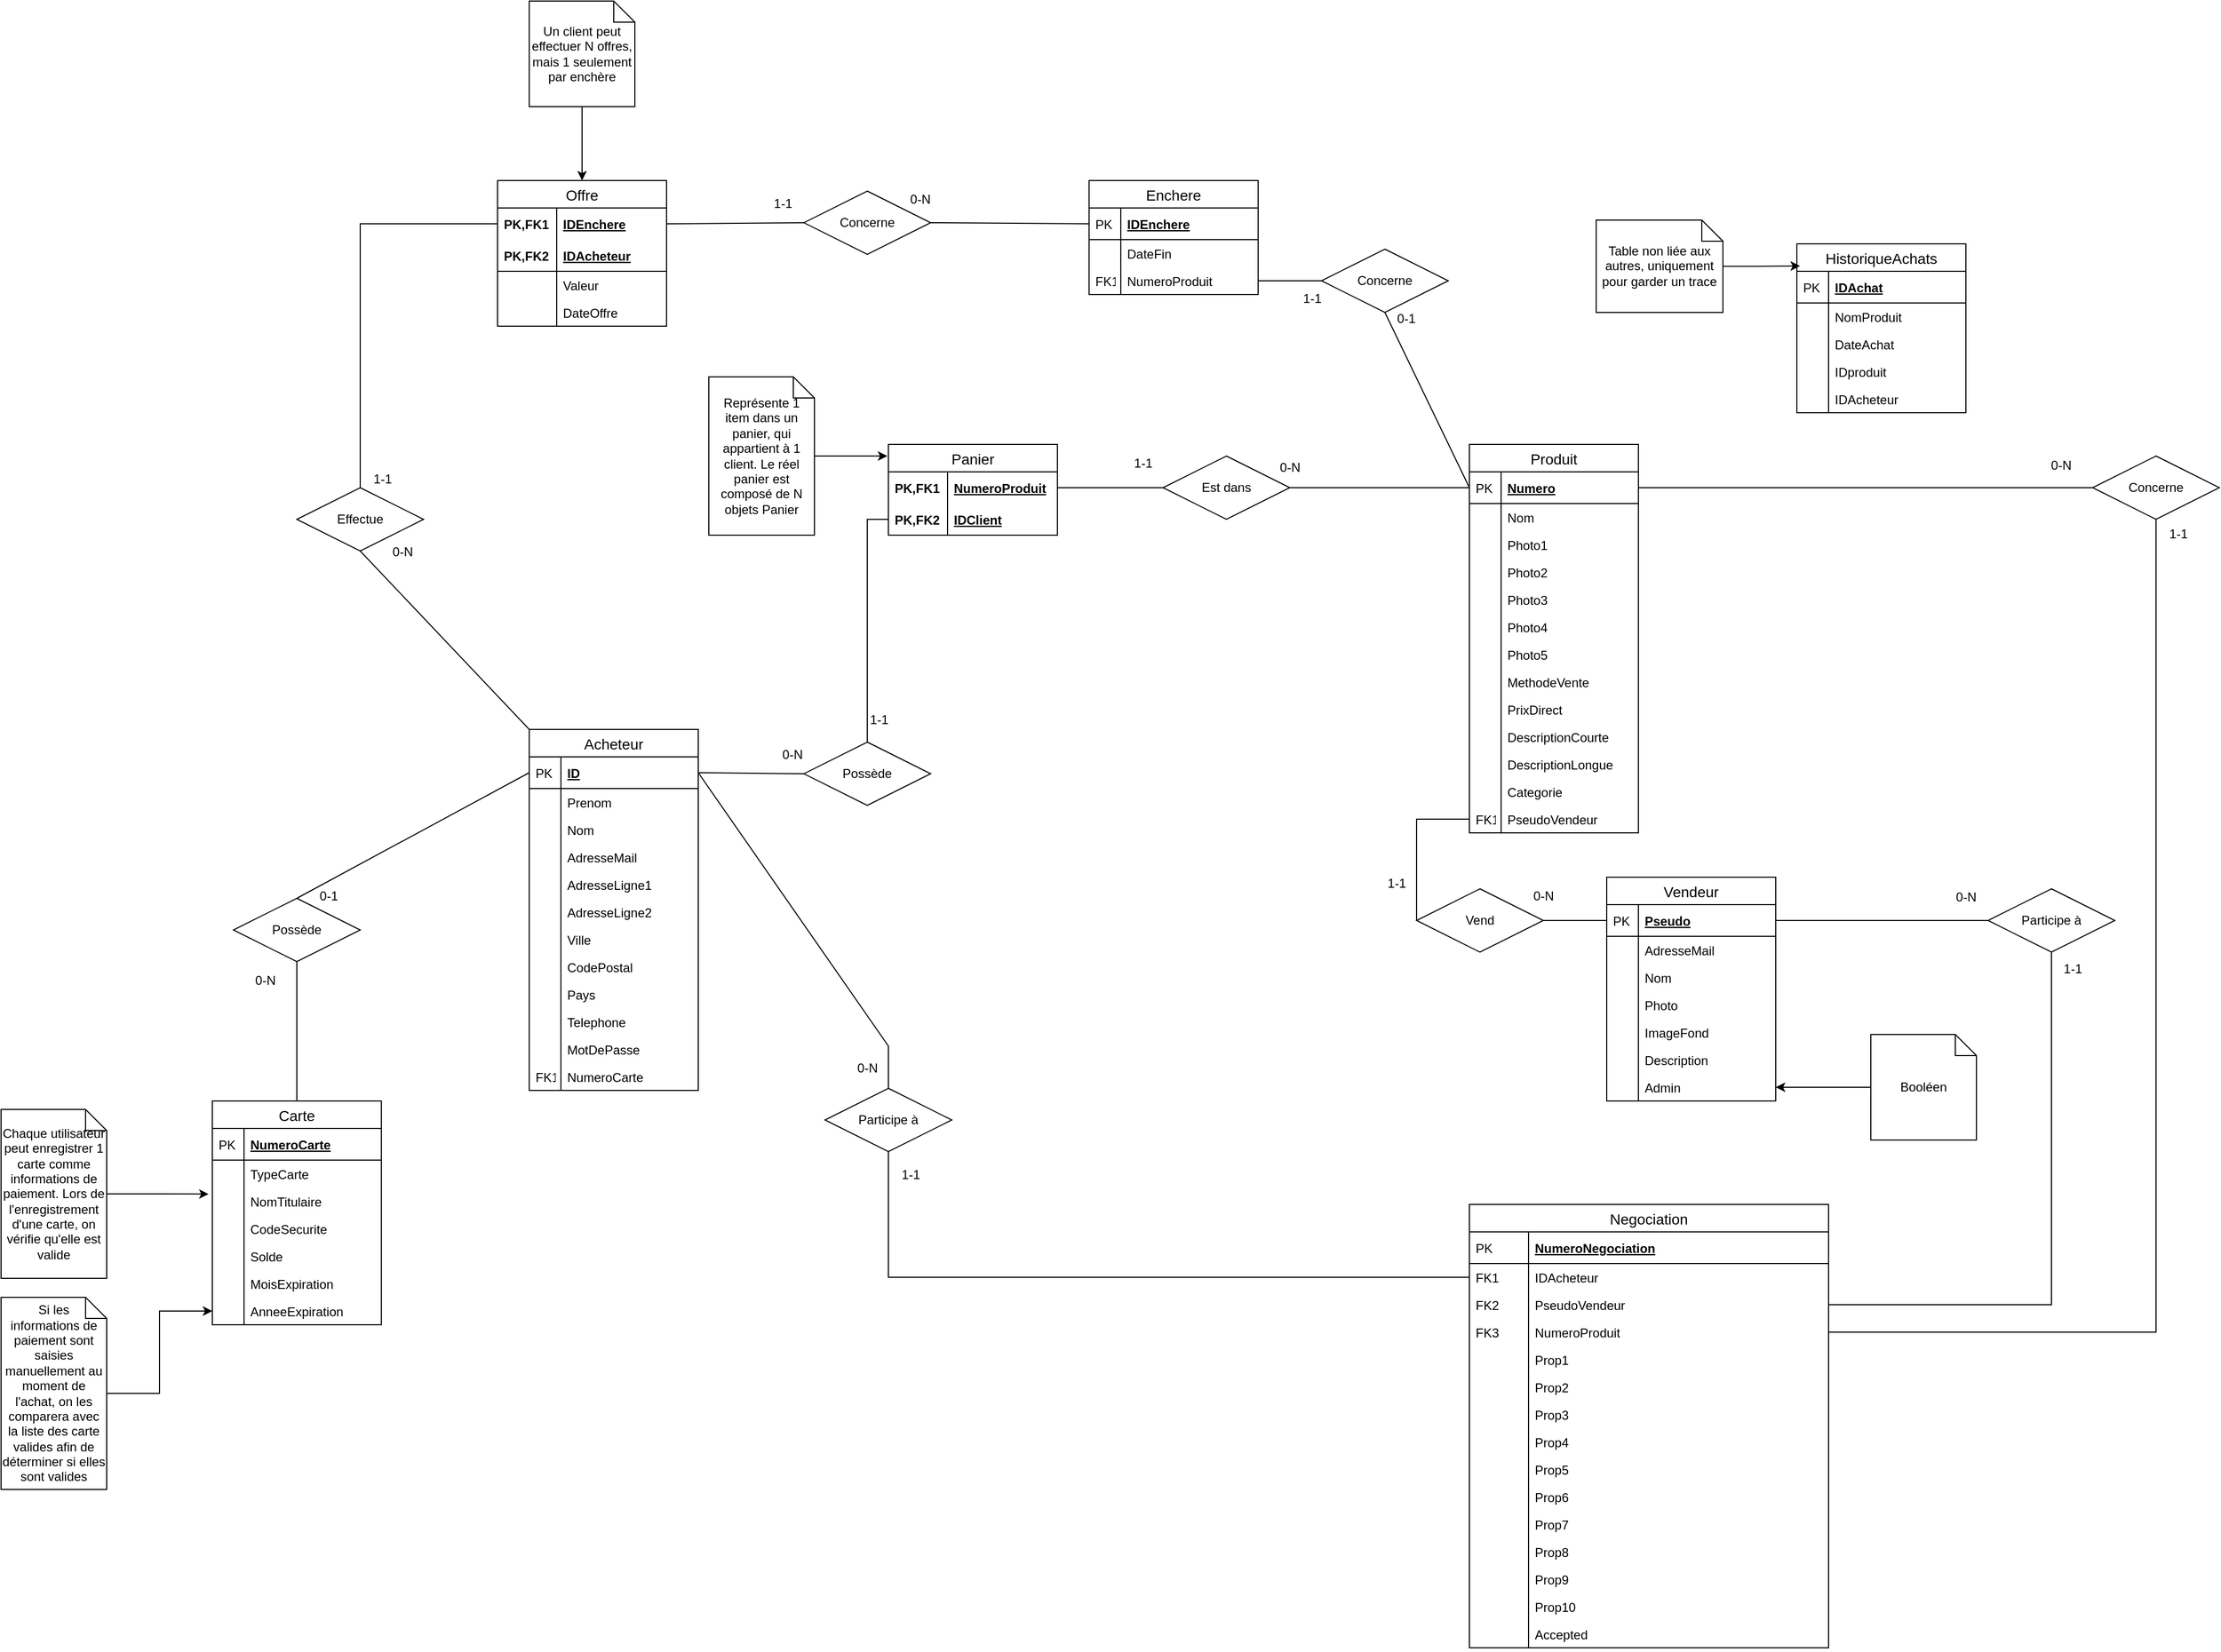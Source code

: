 <mxfile version="12.9.12" type="device"><diagram id="C5RBs43oDa-KdzZeNtuy" name="Page-1"><mxGraphModel dx="1422" dy="766" grid="1" gridSize="10" guides="1" tooltips="1" connect="1" arrows="1" fold="1" page="1" pageScale="1" pageWidth="2200" pageHeight="1600" math="0" shadow="0"><root><mxCell id="WIyWlLk6GJQsqaUBKTNV-0"/><mxCell id="WIyWlLk6GJQsqaUBKTNV-1" parent="WIyWlLk6GJQsqaUBKTNV-0"/><mxCell id="7GFrrlFTyUCVkf4UuFkq-68" style="edgeStyle=orthogonalEdgeStyle;rounded=0;orthogonalLoop=1;jettySize=auto;html=1;" parent="WIyWlLk6GJQsqaUBKTNV-1" source="7GFrrlFTyUCVkf4UuFkq-67" target="7GFrrlFTyUCVkf4UuFkq-65" edge="1"><mxGeometry relative="1" as="geometry"/></mxCell><mxCell id="kGADHcHnzIpXSb4ve13o-2" value="HistoriqueAchats" style="swimlane;fontStyle=0;childLayout=stackLayout;horizontal=1;startSize=26;horizontalStack=0;resizeParent=1;resizeParentMax=0;resizeLast=0;collapsible=1;marginBottom=0;align=center;fontSize=14;" vertex="1" parent="WIyWlLk6GJQsqaUBKTNV-1"><mxGeometry x="1740" y="260" width="160" height="160" as="geometry"/></mxCell><mxCell id="kGADHcHnzIpXSb4ve13o-3" value="IDAchat" style="shape=partialRectangle;top=0;left=0;right=0;bottom=1;align=left;verticalAlign=middle;fillColor=none;spacingLeft=34;spacingRight=4;overflow=hidden;rotatable=0;points=[[0,0.5],[1,0.5]];portConstraint=eastwest;dropTarget=0;fontStyle=5;fontSize=12;" vertex="1" parent="kGADHcHnzIpXSb4ve13o-2"><mxGeometry y="26" width="160" height="30" as="geometry"/></mxCell><mxCell id="kGADHcHnzIpXSb4ve13o-4" value="PK" style="shape=partialRectangle;top=0;left=0;bottom=0;fillColor=none;align=left;verticalAlign=middle;spacingLeft=4;spacingRight=4;overflow=hidden;rotatable=0;points=[];portConstraint=eastwest;part=1;fontSize=12;" vertex="1" connectable="0" parent="kGADHcHnzIpXSb4ve13o-3"><mxGeometry width="30" height="30" as="geometry"/></mxCell><mxCell id="kGADHcHnzIpXSb4ve13o-5" value="NomProduit" style="shape=partialRectangle;top=0;left=0;right=0;bottom=0;align=left;verticalAlign=top;fillColor=none;spacingLeft=34;spacingRight=4;overflow=hidden;rotatable=0;points=[[0,0.5],[1,0.5]];portConstraint=eastwest;dropTarget=0;fontSize=12;" vertex="1" parent="kGADHcHnzIpXSb4ve13o-2"><mxGeometry y="56" width="160" height="26" as="geometry"/></mxCell><mxCell id="kGADHcHnzIpXSb4ve13o-6" value="" style="shape=partialRectangle;top=0;left=0;bottom=0;fillColor=none;align=left;verticalAlign=top;spacingLeft=4;spacingRight=4;overflow=hidden;rotatable=0;points=[];portConstraint=eastwest;part=1;fontSize=12;" vertex="1" connectable="0" parent="kGADHcHnzIpXSb4ve13o-5"><mxGeometry width="30" height="26" as="geometry"/></mxCell><mxCell id="kGADHcHnzIpXSb4ve13o-7" value="DateAchat" style="shape=partialRectangle;top=0;left=0;right=0;bottom=0;align=left;verticalAlign=top;fillColor=none;spacingLeft=34;spacingRight=4;overflow=hidden;rotatable=0;points=[[0,0.5],[1,0.5]];portConstraint=eastwest;dropTarget=0;fontSize=12;" vertex="1" parent="kGADHcHnzIpXSb4ve13o-2"><mxGeometry y="82" width="160" height="26" as="geometry"/></mxCell><mxCell id="kGADHcHnzIpXSb4ve13o-8" value="" style="shape=partialRectangle;top=0;left=0;bottom=0;fillColor=none;align=left;verticalAlign=top;spacingLeft=4;spacingRight=4;overflow=hidden;rotatable=0;points=[];portConstraint=eastwest;part=1;fontSize=12;" vertex="1" connectable="0" parent="kGADHcHnzIpXSb4ve13o-7"><mxGeometry width="30" height="26" as="geometry"/></mxCell><mxCell id="kGADHcHnzIpXSb4ve13o-9" value="IDproduit" style="shape=partialRectangle;top=0;left=0;right=0;bottom=0;align=left;verticalAlign=top;fillColor=none;spacingLeft=34;spacingRight=4;overflow=hidden;rotatable=0;points=[[0,0.5],[1,0.5]];portConstraint=eastwest;dropTarget=0;fontSize=12;" vertex="1" parent="kGADHcHnzIpXSb4ve13o-2"><mxGeometry y="108" width="160" height="26" as="geometry"/></mxCell><mxCell id="kGADHcHnzIpXSb4ve13o-10" value="" style="shape=partialRectangle;top=0;left=0;bottom=0;fillColor=none;align=left;verticalAlign=top;spacingLeft=4;spacingRight=4;overflow=hidden;rotatable=0;points=[];portConstraint=eastwest;part=1;fontSize=12;" vertex="1" connectable="0" parent="kGADHcHnzIpXSb4ve13o-9"><mxGeometry width="30" height="26" as="geometry"/></mxCell><mxCell id="kGADHcHnzIpXSb4ve13o-13" value="IDAcheteur" style="shape=partialRectangle;top=0;left=0;right=0;bottom=0;align=left;verticalAlign=top;fillColor=none;spacingLeft=34;spacingRight=4;overflow=hidden;rotatable=0;points=[[0,0.5],[1,0.5]];portConstraint=eastwest;dropTarget=0;fontSize=12;" vertex="1" parent="kGADHcHnzIpXSb4ve13o-2"><mxGeometry y="134" width="160" height="26" as="geometry"/></mxCell><mxCell id="kGADHcHnzIpXSb4ve13o-14" value="" style="shape=partialRectangle;top=0;left=0;bottom=0;fillColor=none;align=left;verticalAlign=top;spacingLeft=4;spacingRight=4;overflow=hidden;rotatable=0;points=[];portConstraint=eastwest;part=1;fontSize=12;" vertex="1" connectable="0" parent="kGADHcHnzIpXSb4ve13o-13"><mxGeometry width="30" height="26" as="geometry"/></mxCell><mxCell id="7GFrrlFTyUCVkf4UuFkq-67" value="Booléen" style="shape=note;size=20;whiteSpace=wrap;html=1;" parent="WIyWlLk6GJQsqaUBKTNV-1" vertex="1"><mxGeometry x="1810" y="1009" width="100" height="100" as="geometry"/></mxCell><mxCell id="7GFrrlFTyUCVkf4UuFkq-98" value="Vend" style="shape=rhombus;perimeter=rhombusPerimeter;whiteSpace=wrap;html=1;align=center;" parent="WIyWlLk6GJQsqaUBKTNV-1" vertex="1"><mxGeometry x="1380" y="871" width="120" height="60" as="geometry"/></mxCell><mxCell id="7GFrrlFTyUCVkf4UuFkq-101" value="" style="endArrow=none;html=1;rounded=0;entryX=0;entryY=0.5;entryDx=0;entryDy=0;exitX=0;exitY=0.5;exitDx=0;exitDy=0;" parent="WIyWlLk6GJQsqaUBKTNV-1" source="kGADHcHnzIpXSb4ve13o-21" target="7GFrrlFTyUCVkf4UuFkq-98" edge="1"><mxGeometry relative="1" as="geometry"><mxPoint x="1930" y="310" as="sourcePoint"/><mxPoint x="2090" y="310" as="targetPoint"/><Array as="points"><mxPoint x="1380" y="805"/></Array></mxGeometry></mxCell><mxCell id="7GFrrlFTyUCVkf4UuFkq-102" value="0-N" style="resizable=0;html=1;align=right;verticalAlign=bottom;" parent="7GFrrlFTyUCVkf4UuFkq-101" connectable="0" vertex="1"><mxGeometry x="1" relative="1" as="geometry"><mxPoint x="130" y="-14.99" as="offset"/></mxGeometry></mxCell><mxCell id="7GFrrlFTyUCVkf4UuFkq-103" value="" style="endArrow=none;html=1;rounded=0;exitX=0;exitY=0.5;exitDx=0;exitDy=0;entryX=1;entryY=0.5;entryDx=0;entryDy=0;" parent="WIyWlLk6GJQsqaUBKTNV-1" source="7GFrrlFTyUCVkf4UuFkq-36" target="7GFrrlFTyUCVkf4UuFkq-98" edge="1"><mxGeometry relative="1" as="geometry"><mxPoint x="2090" y="190" as="sourcePoint"/><mxPoint x="2250" y="190" as="targetPoint"/></mxGeometry></mxCell><mxCell id="7GFrrlFTyUCVkf4UuFkq-104" value="1-1" style="resizable=0;html=1;align=right;verticalAlign=bottom;" parent="7GFrrlFTyUCVkf4UuFkq-103" connectable="0" vertex="1"><mxGeometry x="1" relative="1" as="geometry"><mxPoint x="-130" y="-27" as="offset"/></mxGeometry></mxCell><mxCell id="iU34cXNsmC9OUQO-0wO0-0" value="Participe à" style="shape=rhombus;perimeter=rhombusPerimeter;whiteSpace=wrap;html=1;align=center;" parent="WIyWlLk6GJQsqaUBKTNV-1" vertex="1"><mxGeometry x="1921" y="871" width="120" height="60" as="geometry"/></mxCell><mxCell id="iU34cXNsmC9OUQO-0wO0-1" value="" style="endArrow=none;html=1;rounded=0;exitX=1;exitY=0.5;exitDx=0;exitDy=0;entryX=0;entryY=0.5;entryDx=0;entryDy=0;" parent="WIyWlLk6GJQsqaUBKTNV-1" source="7GFrrlFTyUCVkf4UuFkq-36" target="iU34cXNsmC9OUQO-0wO0-0" edge="1"><mxGeometry relative="1" as="geometry"><mxPoint x="1750" y="860" as="sourcePoint"/><mxPoint x="1910" y="860" as="targetPoint"/></mxGeometry></mxCell><mxCell id="iU34cXNsmC9OUQO-0wO0-2" value="0-N" style="resizable=0;html=1;align=right;verticalAlign=bottom;" parent="iU34cXNsmC9OUQO-0wO0-1" connectable="0" vertex="1"><mxGeometry x="1" relative="1" as="geometry"><mxPoint x="-11" y="-14" as="offset"/></mxGeometry></mxCell><mxCell id="iU34cXNsmC9OUQO-0wO0-5" value="Concerne" style="shape=rhombus;perimeter=rhombusPerimeter;whiteSpace=wrap;html=1;align=center;" parent="WIyWlLk6GJQsqaUBKTNV-1" vertex="1"><mxGeometry x="2020" y="461" width="120" height="60" as="geometry"/></mxCell><mxCell id="iU34cXNsmC9OUQO-0wO0-6" value="" style="endArrow=none;html=1;rounded=0;exitX=1;exitY=0.5;exitDx=0;exitDy=0;entryX=0;entryY=0.5;entryDx=0;entryDy=0;" parent="WIyWlLk6GJQsqaUBKTNV-1" source="7GFrrlFTyUCVkf4UuFkq-70" target="iU34cXNsmC9OUQO-0wO0-5" edge="1"><mxGeometry relative="1" as="geometry"><mxPoint x="1760" y="490" as="sourcePoint"/><mxPoint x="1920" y="490" as="targetPoint"/></mxGeometry></mxCell><mxCell id="iU34cXNsmC9OUQO-0wO0-7" value="0-N" style="resizable=0;html=1;align=right;verticalAlign=bottom;" parent="iU34cXNsmC9OUQO-0wO0-6" connectable="0" vertex="1"><mxGeometry x="1" relative="1" as="geometry"><mxPoint x="-20" y="-13" as="offset"/></mxGeometry></mxCell><mxCell id="iU34cXNsmC9OUQO-0wO0-8" value="" style="endArrow=none;html=1;rounded=0;exitX=1;exitY=0.5;exitDx=0;exitDy=0;entryX=0.5;entryY=1;entryDx=0;entryDy=0;" parent="WIyWlLk6GJQsqaUBKTNV-1" source="7GFrrlFTyUCVkf4UuFkq-269" target="iU34cXNsmC9OUQO-0wO0-5" edge="1"><mxGeometry relative="1" as="geometry"><mxPoint x="1650" y="1260" as="sourcePoint"/><mxPoint x="2120" y="1260" as="targetPoint"/><Array as="points"><mxPoint x="2080" y="1291"/></Array></mxGeometry></mxCell><mxCell id="iU34cXNsmC9OUQO-0wO0-9" value="1-1" style="resizable=0;html=1;align=right;verticalAlign=bottom;" parent="iU34cXNsmC9OUQO-0wO0-8" connectable="0" vertex="1"><mxGeometry x="1" relative="1" as="geometry"><mxPoint x="30" y="22" as="offset"/></mxGeometry></mxCell><mxCell id="iU34cXNsmC9OUQO-0wO0-10" value="" style="endArrow=none;html=1;rounded=0;exitX=1;exitY=0.5;exitDx=0;exitDy=0;entryX=0.5;entryY=1;entryDx=0;entryDy=0;" parent="WIyWlLk6GJQsqaUBKTNV-1" source="s0hDpLb6PMmMoJZzB3D0-2" target="iU34cXNsmC9OUQO-0wO0-0" edge="1"><mxGeometry relative="1" as="geometry"><mxPoint x="1660" y="1190" as="sourcePoint"/><mxPoint x="1820" y="1190" as="targetPoint"/><Array as="points"><mxPoint x="1981" y="1265"/></Array></mxGeometry></mxCell><mxCell id="iU34cXNsmC9OUQO-0wO0-11" value="1-1" style="resizable=0;html=1;align=right;verticalAlign=bottom;" parent="iU34cXNsmC9OUQO-0wO0-10" connectable="0" vertex="1"><mxGeometry x="1" relative="1" as="geometry"><mxPoint x="29" y="24" as="offset"/></mxGeometry></mxCell><mxCell id="iU34cXNsmC9OUQO-0wO0-12" value="Participe à" style="shape=rhombus;perimeter=rhombusPerimeter;whiteSpace=wrap;html=1;align=center;" parent="WIyWlLk6GJQsqaUBKTNV-1" vertex="1"><mxGeometry x="820" y="1060" width="120" height="60" as="geometry"/></mxCell><mxCell id="iU34cXNsmC9OUQO-0wO0-13" value="" style="endArrow=none;html=1;rounded=0;entryX=0.5;entryY=1;entryDx=0;entryDy=0;exitX=0;exitY=0.5;exitDx=0;exitDy=0;" parent="WIyWlLk6GJQsqaUBKTNV-1" source="s0hDpLb6PMmMoJZzB3D0-0" target="iU34cXNsmC9OUQO-0wO0-12" edge="1"><mxGeometry relative="1" as="geometry"><mxPoint x="1020" y="1170" as="sourcePoint"/><mxPoint x="1180" y="1170" as="targetPoint"/><Array as="points"><mxPoint x="880" y="1239"/></Array></mxGeometry></mxCell><mxCell id="iU34cXNsmC9OUQO-0wO0-14" value="1-1" style="resizable=0;html=1;align=right;verticalAlign=bottom;" parent="iU34cXNsmC9OUQO-0wO0-13" connectable="0" vertex="1"><mxGeometry x="1" relative="1" as="geometry"><mxPoint x="30" y="30" as="offset"/></mxGeometry></mxCell><mxCell id="iU34cXNsmC9OUQO-0wO0-15" value="" style="endArrow=none;html=1;rounded=0;exitX=1;exitY=0.5;exitDx=0;exitDy=0;entryX=0.5;entryY=0;entryDx=0;entryDy=0;" parent="WIyWlLk6GJQsqaUBKTNV-1" source="7GFrrlFTyUCVkf4UuFkq-1" target="iU34cXNsmC9OUQO-0wO0-12" edge="1"><mxGeometry relative="1" as="geometry"><mxPoint x="860" y="900" as="sourcePoint"/><mxPoint x="1020" y="900" as="targetPoint"/><Array as="points"><mxPoint x="880" y="1020"/></Array></mxGeometry></mxCell><mxCell id="iU34cXNsmC9OUQO-0wO0-16" value="0-N" style="resizable=0;html=1;align=right;verticalAlign=bottom;" parent="iU34cXNsmC9OUQO-0wO0-15" connectable="0" vertex="1"><mxGeometry x="1" relative="1" as="geometry"><mxPoint x="-10" y="-10.59" as="offset"/></mxGeometry></mxCell><mxCell id="iU34cXNsmC9OUQO-0wO0-20" value="Possède" style="shape=rhombus;perimeter=rhombusPerimeter;whiteSpace=wrap;html=1;align=center;" parent="WIyWlLk6GJQsqaUBKTNV-1" vertex="1"><mxGeometry x="800" y="732" width="120" height="60" as="geometry"/></mxCell><mxCell id="iU34cXNsmC9OUQO-0wO0-21" value="" style="endArrow=none;html=1;rounded=0;exitX=1;exitY=0.5;exitDx=0;exitDy=0;entryX=0;entryY=0.5;entryDx=0;entryDy=0;" parent="WIyWlLk6GJQsqaUBKTNV-1" source="7GFrrlFTyUCVkf4UuFkq-1" target="iU34cXNsmC9OUQO-0wO0-20" edge="1"><mxGeometry relative="1" as="geometry"><mxPoint x="720" y="670" as="sourcePoint"/><mxPoint x="880" y="670" as="targetPoint"/></mxGeometry></mxCell><mxCell id="iU34cXNsmC9OUQO-0wO0-22" value="0-N" style="resizable=0;html=1;align=right;verticalAlign=bottom;" parent="iU34cXNsmC9OUQO-0wO0-21" connectable="0" vertex="1"><mxGeometry x="1" relative="1" as="geometry"><mxPoint y="-9" as="offset"/></mxGeometry></mxCell><mxCell id="iU34cXNsmC9OUQO-0wO0-23" value="" style="endArrow=none;html=1;rounded=0;exitX=0;exitY=0.5;exitDx=0;exitDy=0;entryX=0.5;entryY=0;entryDx=0;entryDy=0;" parent="WIyWlLk6GJQsqaUBKTNV-1" source="7GFrrlFTyUCVkf4UuFkq-158" target="iU34cXNsmC9OUQO-0wO0-20" edge="1"><mxGeometry relative="1" as="geometry"><mxPoint x="840" y="620" as="sourcePoint"/><mxPoint x="1000" y="620" as="targetPoint"/><Array as="points"><mxPoint x="860" y="521"/></Array></mxGeometry></mxCell><mxCell id="iU34cXNsmC9OUQO-0wO0-24" value="1-1" style="resizable=0;html=1;align=right;verticalAlign=bottom;" parent="iU34cXNsmC9OUQO-0wO0-23" connectable="0" vertex="1"><mxGeometry x="1" relative="1" as="geometry"><mxPoint x="20" y="-12.67" as="offset"/></mxGeometry></mxCell><mxCell id="iU34cXNsmC9OUQO-0wO0-28" style="edgeStyle=orthogonalEdgeStyle;rounded=0;orthogonalLoop=1;jettySize=auto;html=1;entryX=-0.006;entryY=0.128;entryDx=0;entryDy=0;entryPerimeter=0;" parent="WIyWlLk6GJQsqaUBKTNV-1" source="iU34cXNsmC9OUQO-0wO0-26" target="7GFrrlFTyUCVkf4UuFkq-155" edge="1"><mxGeometry relative="1" as="geometry"/></mxCell><mxCell id="iU34cXNsmC9OUQO-0wO0-26" value="Représente 1 item dans un panier, qui appartient à 1 client. Le réel panier est composé de N objets Panier" style="shape=note;size=20;whiteSpace=wrap;html=1;" parent="WIyWlLk6GJQsqaUBKTNV-1" vertex="1"><mxGeometry x="710" y="386" width="100" height="150" as="geometry"/></mxCell><mxCell id="iU34cXNsmC9OUQO-0wO0-29" value="Est dans" style="shape=rhombus;perimeter=rhombusPerimeter;whiteSpace=wrap;html=1;align=center;" parent="WIyWlLk6GJQsqaUBKTNV-1" vertex="1"><mxGeometry x="1140" y="461" width="120" height="60" as="geometry"/></mxCell><mxCell id="iU34cXNsmC9OUQO-0wO0-30" value="" style="endArrow=none;html=1;rounded=0;exitX=1;exitY=0.5;exitDx=0;exitDy=0;entryX=0;entryY=0.5;entryDx=0;entryDy=0;" parent="WIyWlLk6GJQsqaUBKTNV-1" source="7GFrrlFTyUCVkf4UuFkq-156" target="iU34cXNsmC9OUQO-0wO0-29" edge="1"><mxGeometry relative="1" as="geometry"><mxPoint x="1070" y="570" as="sourcePoint"/><mxPoint x="1230" y="570" as="targetPoint"/></mxGeometry></mxCell><mxCell id="iU34cXNsmC9OUQO-0wO0-31" value="1-1" style="resizable=0;html=1;align=right;verticalAlign=bottom;" parent="iU34cXNsmC9OUQO-0wO0-30" connectable="0" vertex="1"><mxGeometry x="1" relative="1" as="geometry"><mxPoint x="-10" y="-15" as="offset"/></mxGeometry></mxCell><mxCell id="iU34cXNsmC9OUQO-0wO0-32" value="" style="endArrow=none;html=1;rounded=0;exitX=0;exitY=0.5;exitDx=0;exitDy=0;entryX=1;entryY=0.5;entryDx=0;entryDy=0;" parent="WIyWlLk6GJQsqaUBKTNV-1" source="7GFrrlFTyUCVkf4UuFkq-70" target="iU34cXNsmC9OUQO-0wO0-29" edge="1"><mxGeometry relative="1" as="geometry"><mxPoint x="1170" y="610" as="sourcePoint"/><mxPoint x="1330" y="610" as="targetPoint"/></mxGeometry></mxCell><mxCell id="iU34cXNsmC9OUQO-0wO0-33" value="0-N" style="resizable=0;html=1;align=right;verticalAlign=bottom;" parent="iU34cXNsmC9OUQO-0wO0-32" connectable="0" vertex="1"><mxGeometry x="1" relative="1" as="geometry"><mxPoint x="10" y="-11" as="offset"/></mxGeometry></mxCell><mxCell id="iU34cXNsmC9OUQO-0wO0-50" value="Possède" style="shape=rhombus;perimeter=rhombusPerimeter;whiteSpace=wrap;html=1;align=center;" parent="WIyWlLk6GJQsqaUBKTNV-1" vertex="1"><mxGeometry x="260" y="880" width="120" height="60" as="geometry"/></mxCell><mxCell id="iU34cXNsmC9OUQO-0wO0-51" value="" style="endArrow=none;html=1;rounded=0;exitX=0.5;exitY=0;exitDx=0;exitDy=0;entryX=0.5;entryY=1;entryDx=0;entryDy=0;" parent="WIyWlLk6GJQsqaUBKTNV-1" source="iU34cXNsmC9OUQO-0wO0-37" target="iU34cXNsmC9OUQO-0wO0-50" edge="1"><mxGeometry relative="1" as="geometry"><mxPoint x="320" y="830" as="sourcePoint"/><mxPoint x="480" y="830" as="targetPoint"/></mxGeometry></mxCell><mxCell id="iU34cXNsmC9OUQO-0wO0-52" value="0-N" style="resizable=0;html=1;align=right;verticalAlign=bottom;" parent="iU34cXNsmC9OUQO-0wO0-51" connectable="0" vertex="1"><mxGeometry x="1" relative="1" as="geometry"><mxPoint x="-20" y="26" as="offset"/></mxGeometry></mxCell><mxCell id="iU34cXNsmC9OUQO-0wO0-53" value="" style="endArrow=none;html=1;rounded=0;exitX=0;exitY=0.5;exitDx=0;exitDy=0;entryX=0.5;entryY=0;entryDx=0;entryDy=0;" parent="WIyWlLk6GJQsqaUBKTNV-1" source="7GFrrlFTyUCVkf4UuFkq-1" target="iU34cXNsmC9OUQO-0wO0-50" edge="1"><mxGeometry relative="1" as="geometry"><mxPoint x="360" y="970" as="sourcePoint"/><mxPoint x="520" y="970" as="targetPoint"/></mxGeometry></mxCell><mxCell id="iU34cXNsmC9OUQO-0wO0-54" value="0-1" style="resizable=0;html=1;align=right;verticalAlign=bottom;" parent="iU34cXNsmC9OUQO-0wO0-53" connectable="0" vertex="1"><mxGeometry x="1" relative="1" as="geometry"><mxPoint x="39.89" y="6.06" as="offset"/></mxGeometry></mxCell><mxCell id="iU34cXNsmC9OUQO-0wO0-55" value="Concerne" style="shape=rhombus;perimeter=rhombusPerimeter;whiteSpace=wrap;html=1;align=center;" parent="WIyWlLk6GJQsqaUBKTNV-1" vertex="1"><mxGeometry x="1290" y="265" width="120" height="60" as="geometry"/></mxCell><mxCell id="iU34cXNsmC9OUQO-0wO0-56" value="" style="endArrow=none;html=1;rounded=0;exitX=0;exitY=0.5;exitDx=0;exitDy=0;entryX=0.5;entryY=1;entryDx=0;entryDy=0;" parent="WIyWlLk6GJQsqaUBKTNV-1" source="7GFrrlFTyUCVkf4UuFkq-70" target="iU34cXNsmC9OUQO-0wO0-55" edge="1"><mxGeometry relative="1" as="geometry"><mxPoint x="1250" y="370" as="sourcePoint"/><mxPoint x="1410" y="370" as="targetPoint"/></mxGeometry></mxCell><mxCell id="iU34cXNsmC9OUQO-0wO0-57" value="0-1" style="resizable=0;html=1;align=right;verticalAlign=bottom;" parent="iU34cXNsmC9OUQO-0wO0-56" connectable="0" vertex="1"><mxGeometry x="1" relative="1" as="geometry"><mxPoint x="29.88" y="14.76" as="offset"/></mxGeometry></mxCell><mxCell id="iU34cXNsmC9OUQO-0wO0-58" value="" style="endArrow=none;html=1;rounded=0;exitX=1;exitY=0.5;exitDx=0;exitDy=0;entryX=0;entryY=0.5;entryDx=0;entryDy=0;" parent="WIyWlLk6GJQsqaUBKTNV-1" source="7GFrrlFTyUCVkf4UuFkq-197" target="iU34cXNsmC9OUQO-0wO0-55" edge="1"><mxGeometry relative="1" as="geometry"><mxPoint x="1180" y="350" as="sourcePoint"/><mxPoint x="1340" y="350" as="targetPoint"/></mxGeometry></mxCell><mxCell id="iU34cXNsmC9OUQO-0wO0-59" value="1-1" style="resizable=0;html=1;align=right;verticalAlign=bottom;" parent="iU34cXNsmC9OUQO-0wO0-58" connectable="0" vertex="1"><mxGeometry x="1" relative="1" as="geometry"><mxPoint y="25" as="offset"/></mxGeometry></mxCell><mxCell id="iU34cXNsmC9OUQO-0wO0-84" value="Effectue" style="shape=rhombus;perimeter=rhombusPerimeter;whiteSpace=wrap;html=1;align=center;" parent="WIyWlLk6GJQsqaUBKTNV-1" vertex="1"><mxGeometry x="320" y="491" width="120" height="60" as="geometry"/></mxCell><mxCell id="iU34cXNsmC9OUQO-0wO0-85" value="" style="endArrow=none;html=1;rounded=0;exitX=0;exitY=0.5;exitDx=0;exitDy=0;entryX=0.5;entryY=0;entryDx=0;entryDy=0;" parent="WIyWlLk6GJQsqaUBKTNV-1" target="iU34cXNsmC9OUQO-0wO0-84" edge="1"><mxGeometry relative="1" as="geometry"><mxPoint x="510.0" y="241" as="sourcePoint"/><mxPoint x="510" y="370" as="targetPoint"/><Array as="points"><mxPoint x="380" y="241"/></Array></mxGeometry></mxCell><mxCell id="iU34cXNsmC9OUQO-0wO0-86" value="1-1" style="resizable=0;html=1;align=right;verticalAlign=bottom;" parent="iU34cXNsmC9OUQO-0wO0-85" connectable="0" vertex="1"><mxGeometry x="1" relative="1" as="geometry"><mxPoint x="30" as="offset"/></mxGeometry></mxCell><mxCell id="iU34cXNsmC9OUQO-0wO0-87" value="" style="endArrow=none;html=1;rounded=0;entryX=0.5;entryY=1;entryDx=0;entryDy=0;exitX=0;exitY=0;exitDx=0;exitDy=0;" parent="WIyWlLk6GJQsqaUBKTNV-1" source="7GFrrlFTyUCVkf4UuFkq-0" target="iU34cXNsmC9OUQO-0wO0-84" edge="1"><mxGeometry relative="1" as="geometry"><mxPoint x="390" y="630" as="sourcePoint"/><mxPoint x="550" y="630" as="targetPoint"/></mxGeometry></mxCell><mxCell id="iU34cXNsmC9OUQO-0wO0-88" value="0-N" style="resizable=0;html=1;align=right;verticalAlign=bottom;" parent="iU34cXNsmC9OUQO-0wO0-87" connectable="0" vertex="1"><mxGeometry x="1" relative="1" as="geometry"><mxPoint x="50.15" y="9.16" as="offset"/></mxGeometry></mxCell><mxCell id="iU34cXNsmC9OUQO-0wO0-90" value="Concerne" style="shape=rhombus;perimeter=rhombusPerimeter;whiteSpace=wrap;html=1;align=center;" parent="WIyWlLk6GJQsqaUBKTNV-1" vertex="1"><mxGeometry x="800" y="210" width="120" height="60" as="geometry"/></mxCell><mxCell id="iU34cXNsmC9OUQO-0wO0-91" value="" style="endArrow=none;html=1;rounded=0;exitX=1;exitY=0.5;exitDx=0;exitDy=0;entryX=0;entryY=0.5;entryDx=0;entryDy=0;" parent="WIyWlLk6GJQsqaUBKTNV-1" source="iU34cXNsmC9OUQO-0wO0-98" target="iU34cXNsmC9OUQO-0wO0-90" edge="1"><mxGeometry relative="1" as="geometry"><mxPoint x="670.0" y="241" as="sourcePoint"/><mxPoint x="950" y="330" as="targetPoint"/></mxGeometry></mxCell><mxCell id="iU34cXNsmC9OUQO-0wO0-92" value="1-1" style="resizable=0;html=1;align=right;verticalAlign=bottom;" parent="iU34cXNsmC9OUQO-0wO0-91" connectable="0" vertex="1"><mxGeometry x="1" relative="1" as="geometry"><mxPoint x="-10.58" y="-10" as="offset"/></mxGeometry></mxCell><mxCell id="iU34cXNsmC9OUQO-0wO0-93" value="" style="endArrow=none;html=1;rounded=0;exitX=0;exitY=0.5;exitDx=0;exitDy=0;entryX=1;entryY=0.5;entryDx=0;entryDy=0;" parent="WIyWlLk6GJQsqaUBKTNV-1" source="7GFrrlFTyUCVkf4UuFkq-191" target="iU34cXNsmC9OUQO-0wO0-90" edge="1"><mxGeometry relative="1" as="geometry"><mxPoint x="900" y="350" as="sourcePoint"/><mxPoint x="1060" y="350" as="targetPoint"/></mxGeometry></mxCell><mxCell id="iU34cXNsmC9OUQO-0wO0-94" value="0-N" style="resizable=0;html=1;align=right;verticalAlign=bottom;" parent="iU34cXNsmC9OUQO-0wO0-93" connectable="0" vertex="1"><mxGeometry x="1" relative="1" as="geometry"><mxPoint x="0.58" y="-14" as="offset"/></mxGeometry></mxCell><mxCell id="iU34cXNsmC9OUQO-0wO0-106" style="edgeStyle=orthogonalEdgeStyle;rounded=0;orthogonalLoop=1;jettySize=auto;html=1;entryX=0.5;entryY=0;entryDx=0;entryDy=0;" parent="WIyWlLk6GJQsqaUBKTNV-1" source="iU34cXNsmC9OUQO-0wO0-95" target="iU34cXNsmC9OUQO-0wO0-97" edge="1"><mxGeometry relative="1" as="geometry"/></mxCell><mxCell id="iU34cXNsmC9OUQO-0wO0-95" value="Un client peut effectuer N offres, mais 1 seulement par enchère" style="shape=note;size=20;whiteSpace=wrap;html=1;" parent="WIyWlLk6GJQsqaUBKTNV-1" vertex="1"><mxGeometry x="540" y="30" width="100" height="100" as="geometry"/></mxCell><mxCell id="iU34cXNsmC9OUQO-0wO0-139" style="edgeStyle=orthogonalEdgeStyle;rounded=0;orthogonalLoop=1;jettySize=auto;html=1;entryX=-0.022;entryY=0.238;entryDx=0;entryDy=0;entryPerimeter=0;" parent="WIyWlLk6GJQsqaUBKTNV-1" source="iU34cXNsmC9OUQO-0wO0-137" target="iU34cXNsmC9OUQO-0wO0-42" edge="1"><mxGeometry relative="1" as="geometry"/></mxCell><mxCell id="iU34cXNsmC9OUQO-0wO0-137" value="Chaque utilisateur peut enregistrer 1 carte comme informations de paiement. Lors de l'enregistrement d'une carte, on vérifie qu'elle est valide" style="shape=note;size=20;whiteSpace=wrap;html=1;" parent="WIyWlLk6GJQsqaUBKTNV-1" vertex="1"><mxGeometry x="40" y="1080" width="100" height="160" as="geometry"/></mxCell><mxCell id="P0j3QHa2cvNzPuCEsOB0-2" style="edgeStyle=orthogonalEdgeStyle;rounded=0;orthogonalLoop=1;jettySize=auto;html=1;entryX=0;entryY=0.5;entryDx=0;entryDy=0;" parent="WIyWlLk6GJQsqaUBKTNV-1" source="iU34cXNsmC9OUQO-0wO0-138" target="iU34cXNsmC9OUQO-0wO0-44" edge="1"><mxGeometry relative="1" as="geometry"/></mxCell><mxCell id="iU34cXNsmC9OUQO-0wO0-138" value="Si les informations de paiement sont saisies manuellement au moment de l'achat, on les comparera avec la liste des carte valides afin de déterminer si elles sont valides" style="shape=note;size=20;whiteSpace=wrap;html=1;" parent="WIyWlLk6GJQsqaUBKTNV-1" vertex="1"><mxGeometry x="40" y="1258" width="100" height="182" as="geometry"/></mxCell><mxCell id="7GFrrlFTyUCVkf4UuFkq-0" value="Acheteur" style="swimlane;fontStyle=0;childLayout=stackLayout;horizontal=1;startSize=26;horizontalStack=0;resizeParent=1;resizeParentMax=0;resizeLast=0;collapsible=1;marginBottom=0;align=center;fontSize=14;" parent="WIyWlLk6GJQsqaUBKTNV-1" vertex="1"><mxGeometry x="540" y="720" width="160" height="342" as="geometry"><mxRectangle x="2000" y="840" width="90" height="26" as="alternateBounds"/></mxGeometry></mxCell><mxCell id="7GFrrlFTyUCVkf4UuFkq-1" value="ID" style="shape=partialRectangle;top=0;left=0;right=0;bottom=1;align=left;verticalAlign=middle;fillColor=none;spacingLeft=34;spacingRight=4;overflow=hidden;rotatable=0;points=[[0,0.5],[1,0.5]];portConstraint=eastwest;dropTarget=0;fontStyle=5;fontSize=12;" parent="7GFrrlFTyUCVkf4UuFkq-0" vertex="1"><mxGeometry y="26" width="160" height="30" as="geometry"/></mxCell><mxCell id="7GFrrlFTyUCVkf4UuFkq-2" value="PK" style="shape=partialRectangle;top=0;left=0;bottom=0;fillColor=none;align=left;verticalAlign=middle;spacingLeft=4;spacingRight=4;overflow=hidden;rotatable=0;points=[];portConstraint=eastwest;part=1;fontSize=12;" parent="7GFrrlFTyUCVkf4UuFkq-1" vertex="1" connectable="0"><mxGeometry width="30" height="30" as="geometry"/></mxCell><mxCell id="7GFrrlFTyUCVkf4UuFkq-3" value="Prenom" style="shape=partialRectangle;top=0;left=0;right=0;bottom=0;align=left;verticalAlign=top;fillColor=none;spacingLeft=34;spacingRight=4;overflow=hidden;rotatable=0;points=[[0,0.5],[1,0.5]];portConstraint=eastwest;dropTarget=0;fontSize=12;" parent="7GFrrlFTyUCVkf4UuFkq-0" vertex="1"><mxGeometry y="56" width="160" height="26" as="geometry"/></mxCell><mxCell id="7GFrrlFTyUCVkf4UuFkq-4" value="" style="shape=partialRectangle;top=0;left=0;bottom=0;fillColor=none;align=left;verticalAlign=top;spacingLeft=4;spacingRight=4;overflow=hidden;rotatable=0;points=[];portConstraint=eastwest;part=1;fontSize=12;" parent="7GFrrlFTyUCVkf4UuFkq-3" vertex="1" connectable="0"><mxGeometry width="30" height="26" as="geometry"/></mxCell><mxCell id="7GFrrlFTyUCVkf4UuFkq-5" value="Nom" style="shape=partialRectangle;top=0;left=0;right=0;bottom=0;align=left;verticalAlign=top;fillColor=none;spacingLeft=34;spacingRight=4;overflow=hidden;rotatable=0;points=[[0,0.5],[1,0.5]];portConstraint=eastwest;dropTarget=0;fontSize=12;" parent="7GFrrlFTyUCVkf4UuFkq-0" vertex="1"><mxGeometry y="82" width="160" height="26" as="geometry"/></mxCell><mxCell id="7GFrrlFTyUCVkf4UuFkq-6" value="" style="shape=partialRectangle;top=0;left=0;bottom=0;fillColor=none;align=left;verticalAlign=top;spacingLeft=4;spacingRight=4;overflow=hidden;rotatable=0;points=[];portConstraint=eastwest;part=1;fontSize=12;" parent="7GFrrlFTyUCVkf4UuFkq-5" vertex="1" connectable="0"><mxGeometry width="30" height="26" as="geometry"/></mxCell><mxCell id="7GFrrlFTyUCVkf4UuFkq-7" value="AdresseMail" style="shape=partialRectangle;top=0;left=0;right=0;bottom=0;align=left;verticalAlign=top;fillColor=none;spacingLeft=34;spacingRight=4;overflow=hidden;rotatable=0;points=[[0,0.5],[1,0.5]];portConstraint=eastwest;dropTarget=0;fontSize=12;" parent="7GFrrlFTyUCVkf4UuFkq-0" vertex="1"><mxGeometry y="108" width="160" height="26" as="geometry"/></mxCell><mxCell id="7GFrrlFTyUCVkf4UuFkq-8" value="" style="shape=partialRectangle;top=0;left=0;bottom=0;fillColor=none;align=left;verticalAlign=top;spacingLeft=4;spacingRight=4;overflow=hidden;rotatable=0;points=[];portConstraint=eastwest;part=1;fontSize=12;" parent="7GFrrlFTyUCVkf4UuFkq-7" vertex="1" connectable="0"><mxGeometry width="30" height="26" as="geometry"/></mxCell><mxCell id="7GFrrlFTyUCVkf4UuFkq-9" value="AdresseLigne1" style="shape=partialRectangle;top=0;left=0;right=0;bottom=0;align=left;verticalAlign=top;fillColor=none;spacingLeft=34;spacingRight=4;overflow=hidden;rotatable=0;points=[[0,0.5],[1,0.5]];portConstraint=eastwest;dropTarget=0;fontSize=12;" parent="7GFrrlFTyUCVkf4UuFkq-0" vertex="1"><mxGeometry y="134" width="160" height="26" as="geometry"/></mxCell><mxCell id="7GFrrlFTyUCVkf4UuFkq-10" value="" style="shape=partialRectangle;top=0;left=0;bottom=0;fillColor=none;align=left;verticalAlign=top;spacingLeft=4;spacingRight=4;overflow=hidden;rotatable=0;points=[];portConstraint=eastwest;part=1;fontSize=12;" parent="7GFrrlFTyUCVkf4UuFkq-9" vertex="1" connectable="0"><mxGeometry width="30" height="26" as="geometry"/></mxCell><mxCell id="7GFrrlFTyUCVkf4UuFkq-12" value="AdresseLigne2" style="shape=partialRectangle;top=0;left=0;right=0;bottom=0;align=left;verticalAlign=top;fillColor=none;spacingLeft=34;spacingRight=4;overflow=hidden;rotatable=0;points=[[0,0.5],[1,0.5]];portConstraint=eastwest;dropTarget=0;fontSize=12;" parent="7GFrrlFTyUCVkf4UuFkq-0" vertex="1"><mxGeometry y="160" width="160" height="26" as="geometry"/></mxCell><mxCell id="7GFrrlFTyUCVkf4UuFkq-13" value="" style="shape=partialRectangle;top=0;left=0;bottom=0;fillColor=none;align=left;verticalAlign=top;spacingLeft=4;spacingRight=4;overflow=hidden;rotatable=0;points=[];portConstraint=eastwest;part=1;fontSize=12;" parent="7GFrrlFTyUCVkf4UuFkq-12" vertex="1" connectable="0"><mxGeometry width="30" height="26" as="geometry"/></mxCell><mxCell id="7GFrrlFTyUCVkf4UuFkq-27" value="Ville" style="shape=partialRectangle;top=0;left=0;right=0;bottom=0;align=left;verticalAlign=top;fillColor=none;spacingLeft=34;spacingRight=4;overflow=hidden;rotatable=0;points=[[0,0.5],[1,0.5]];portConstraint=eastwest;dropTarget=0;fontSize=12;" parent="7GFrrlFTyUCVkf4UuFkq-0" vertex="1"><mxGeometry y="186" width="160" height="26" as="geometry"/></mxCell><mxCell id="7GFrrlFTyUCVkf4UuFkq-28" value="" style="shape=partialRectangle;top=0;left=0;bottom=0;fillColor=none;align=left;verticalAlign=top;spacingLeft=4;spacingRight=4;overflow=hidden;rotatable=0;points=[];portConstraint=eastwest;part=1;fontSize=12;" parent="7GFrrlFTyUCVkf4UuFkq-27" vertex="1" connectable="0"><mxGeometry width="30" height="26" as="geometry"/></mxCell><mxCell id="7GFrrlFTyUCVkf4UuFkq-29" value="CodePostal" style="shape=partialRectangle;top=0;left=0;right=0;bottom=0;align=left;verticalAlign=top;fillColor=none;spacingLeft=34;spacingRight=4;overflow=hidden;rotatable=0;points=[[0,0.5],[1,0.5]];portConstraint=eastwest;dropTarget=0;fontSize=12;" parent="7GFrrlFTyUCVkf4UuFkq-0" vertex="1"><mxGeometry y="212" width="160" height="26" as="geometry"/></mxCell><mxCell id="7GFrrlFTyUCVkf4UuFkq-30" value="" style="shape=partialRectangle;top=0;left=0;bottom=0;fillColor=none;align=left;verticalAlign=top;spacingLeft=4;spacingRight=4;overflow=hidden;rotatable=0;points=[];portConstraint=eastwest;part=1;fontSize=12;" parent="7GFrrlFTyUCVkf4UuFkq-29" vertex="1" connectable="0"><mxGeometry width="30" height="26" as="geometry"/></mxCell><mxCell id="7GFrrlFTyUCVkf4UuFkq-31" value="Pays" style="shape=partialRectangle;top=0;left=0;right=0;bottom=0;align=left;verticalAlign=top;fillColor=none;spacingLeft=34;spacingRight=4;overflow=hidden;rotatable=0;points=[[0,0.5],[1,0.5]];portConstraint=eastwest;dropTarget=0;fontSize=12;" parent="7GFrrlFTyUCVkf4UuFkq-0" vertex="1"><mxGeometry y="238" width="160" height="26" as="geometry"/></mxCell><mxCell id="7GFrrlFTyUCVkf4UuFkq-32" value="" style="shape=partialRectangle;top=0;left=0;bottom=0;fillColor=none;align=left;verticalAlign=top;spacingLeft=4;spacingRight=4;overflow=hidden;rotatable=0;points=[];portConstraint=eastwest;part=1;fontSize=12;" parent="7GFrrlFTyUCVkf4UuFkq-31" vertex="1" connectable="0"><mxGeometry width="30" height="26" as="geometry"/></mxCell><mxCell id="7GFrrlFTyUCVkf4UuFkq-33" value="Telephone" style="shape=partialRectangle;top=0;left=0;right=0;bottom=0;align=left;verticalAlign=top;fillColor=none;spacingLeft=34;spacingRight=4;overflow=hidden;rotatable=0;points=[[0,0.5],[1,0.5]];portConstraint=eastwest;dropTarget=0;fontSize=12;" parent="7GFrrlFTyUCVkf4UuFkq-0" vertex="1"><mxGeometry y="264" width="160" height="26" as="geometry"/></mxCell><mxCell id="7GFrrlFTyUCVkf4UuFkq-34" value="" style="shape=partialRectangle;top=0;left=0;bottom=0;fillColor=none;align=left;verticalAlign=top;spacingLeft=4;spacingRight=4;overflow=hidden;rotatable=0;points=[];portConstraint=eastwest;part=1;fontSize=12;" parent="7GFrrlFTyUCVkf4UuFkq-33" vertex="1" connectable="0"><mxGeometry width="30" height="26" as="geometry"/></mxCell><mxCell id="kGADHcHnzIpXSb4ve13o-0" value="MotDePasse" style="shape=partialRectangle;top=0;left=0;right=0;bottom=0;align=left;verticalAlign=top;fillColor=none;spacingLeft=34;spacingRight=4;overflow=hidden;rotatable=0;points=[[0,0.5],[1,0.5]];portConstraint=eastwest;dropTarget=0;fontSize=12;" vertex="1" parent="7GFrrlFTyUCVkf4UuFkq-0"><mxGeometry y="290" width="160" height="26" as="geometry"/></mxCell><mxCell id="kGADHcHnzIpXSb4ve13o-1" value="" style="shape=partialRectangle;top=0;left=0;bottom=0;fillColor=none;align=left;verticalAlign=top;spacingLeft=4;spacingRight=4;overflow=hidden;rotatable=0;points=[];portConstraint=eastwest;part=1;fontSize=12;" vertex="1" connectable="0" parent="kGADHcHnzIpXSb4ve13o-0"><mxGeometry width="30" height="26" as="geometry"/></mxCell><mxCell id="iU34cXNsmC9OUQO-0wO0-107" value="NumeroCarte" style="shape=partialRectangle;top=0;left=0;right=0;bottom=0;align=left;verticalAlign=top;fillColor=none;spacingLeft=34;spacingRight=4;overflow=hidden;rotatable=0;points=[[0,0.5],[1,0.5]];portConstraint=eastwest;dropTarget=0;fontSize=12;" parent="7GFrrlFTyUCVkf4UuFkq-0" vertex="1"><mxGeometry y="316" width="160" height="26" as="geometry"/></mxCell><mxCell id="iU34cXNsmC9OUQO-0wO0-108" value="FK1" style="shape=partialRectangle;top=0;left=0;bottom=0;fillColor=none;align=left;verticalAlign=top;spacingLeft=4;spacingRight=4;overflow=hidden;rotatable=0;points=[];portConstraint=eastwest;part=1;fontSize=12;" parent="iU34cXNsmC9OUQO-0wO0-107" vertex="1" connectable="0"><mxGeometry width="30" height="26" as="geometry"/></mxCell><mxCell id="7GFrrlFTyUCVkf4UuFkq-35" value="Vendeur" style="swimlane;fontStyle=0;childLayout=stackLayout;horizontal=1;startSize=26;horizontalStack=0;resizeParent=1;resizeParentMax=0;resizeLast=0;collapsible=1;marginBottom=0;align=center;fontSize=14;" parent="WIyWlLk6GJQsqaUBKTNV-1" vertex="1"><mxGeometry x="1560" y="860" width="160" height="212" as="geometry"><mxRectangle x="2470" y="380" width="80" height="26" as="alternateBounds"/></mxGeometry></mxCell><mxCell id="7GFrrlFTyUCVkf4UuFkq-36" value="Pseudo" style="shape=partialRectangle;top=0;left=0;right=0;bottom=1;align=left;verticalAlign=middle;fillColor=none;spacingLeft=34;spacingRight=4;overflow=hidden;rotatable=0;points=[[0,0.5],[1,0.5]];portConstraint=eastwest;dropTarget=0;fontStyle=5;fontSize=12;" parent="7GFrrlFTyUCVkf4UuFkq-35" vertex="1"><mxGeometry y="26" width="160" height="30" as="geometry"/></mxCell><mxCell id="7GFrrlFTyUCVkf4UuFkq-37" value="PK" style="shape=partialRectangle;top=0;left=0;bottom=0;fillColor=none;align=left;verticalAlign=middle;spacingLeft=4;spacingRight=4;overflow=hidden;rotatable=0;points=[];portConstraint=eastwest;part=1;fontSize=12;" parent="7GFrrlFTyUCVkf4UuFkq-36" vertex="1" connectable="0"><mxGeometry width="30" height="30" as="geometry"/></mxCell><mxCell id="7GFrrlFTyUCVkf4UuFkq-38" value="AdresseMail" style="shape=partialRectangle;top=0;left=0;right=0;bottom=0;align=left;verticalAlign=top;fillColor=none;spacingLeft=34;spacingRight=4;overflow=hidden;rotatable=0;points=[[0,0.5],[1,0.5]];portConstraint=eastwest;dropTarget=0;fontSize=12;" parent="7GFrrlFTyUCVkf4UuFkq-35" vertex="1"><mxGeometry y="56" width="160" height="26" as="geometry"/></mxCell><mxCell id="7GFrrlFTyUCVkf4UuFkq-39" value="" style="shape=partialRectangle;top=0;left=0;bottom=0;fillColor=none;align=left;verticalAlign=top;spacingLeft=4;spacingRight=4;overflow=hidden;rotatable=0;points=[];portConstraint=eastwest;part=1;fontSize=12;" parent="7GFrrlFTyUCVkf4UuFkq-38" vertex="1" connectable="0"><mxGeometry width="30" height="26" as="geometry"/></mxCell><mxCell id="7GFrrlFTyUCVkf4UuFkq-46" value="Nom" style="shape=partialRectangle;top=0;left=0;right=0;bottom=0;align=left;verticalAlign=top;fillColor=none;spacingLeft=34;spacingRight=4;overflow=hidden;rotatable=0;points=[[0,0.5],[1,0.5]];portConstraint=eastwest;dropTarget=0;fontSize=12;" parent="7GFrrlFTyUCVkf4UuFkq-35" vertex="1"><mxGeometry y="82" width="160" height="26" as="geometry"/></mxCell><mxCell id="7GFrrlFTyUCVkf4UuFkq-47" value="" style="shape=partialRectangle;top=0;left=0;bottom=0;fillColor=none;align=left;verticalAlign=top;spacingLeft=4;spacingRight=4;overflow=hidden;rotatable=0;points=[];portConstraint=eastwest;part=1;fontSize=12;" parent="7GFrrlFTyUCVkf4UuFkq-46" vertex="1" connectable="0"><mxGeometry width="30" height="26" as="geometry"/></mxCell><mxCell id="7GFrrlFTyUCVkf4UuFkq-48" value="Photo" style="shape=partialRectangle;top=0;left=0;right=0;bottom=0;align=left;verticalAlign=top;fillColor=none;spacingLeft=34;spacingRight=4;overflow=hidden;rotatable=0;points=[[0,0.5],[1,0.5]];portConstraint=eastwest;dropTarget=0;fontSize=12;" parent="7GFrrlFTyUCVkf4UuFkq-35" vertex="1"><mxGeometry y="108" width="160" height="26" as="geometry"/></mxCell><mxCell id="7GFrrlFTyUCVkf4UuFkq-49" value="" style="shape=partialRectangle;top=0;left=0;bottom=0;fillColor=none;align=left;verticalAlign=top;spacingLeft=4;spacingRight=4;overflow=hidden;rotatable=0;points=[];portConstraint=eastwest;part=1;fontSize=12;" parent="7GFrrlFTyUCVkf4UuFkq-48" vertex="1" connectable="0"><mxGeometry width="30" height="26" as="geometry"/></mxCell><mxCell id="7GFrrlFTyUCVkf4UuFkq-50" value="ImageFond" style="shape=partialRectangle;top=0;left=0;right=0;bottom=0;align=left;verticalAlign=top;fillColor=none;spacingLeft=34;spacingRight=4;overflow=hidden;rotatable=0;points=[[0,0.5],[1,0.5]];portConstraint=eastwest;dropTarget=0;fontSize=12;" parent="7GFrrlFTyUCVkf4UuFkq-35" vertex="1"><mxGeometry y="134" width="160" height="26" as="geometry"/></mxCell><mxCell id="7GFrrlFTyUCVkf4UuFkq-51" value="" style="shape=partialRectangle;top=0;left=0;bottom=0;fillColor=none;align=left;verticalAlign=top;spacingLeft=4;spacingRight=4;overflow=hidden;rotatable=0;points=[];portConstraint=eastwest;part=1;fontSize=12;" parent="7GFrrlFTyUCVkf4UuFkq-50" vertex="1" connectable="0"><mxGeometry width="30" height="26" as="geometry"/></mxCell><mxCell id="7GFrrlFTyUCVkf4UuFkq-52" value="Description" style="shape=partialRectangle;top=0;left=0;right=0;bottom=0;align=left;verticalAlign=top;fillColor=none;spacingLeft=34;spacingRight=4;overflow=hidden;rotatable=0;points=[[0,0.5],[1,0.5]];portConstraint=eastwest;dropTarget=0;fontSize=12;" parent="7GFrrlFTyUCVkf4UuFkq-35" vertex="1"><mxGeometry y="160" width="160" height="26" as="geometry"/></mxCell><mxCell id="7GFrrlFTyUCVkf4UuFkq-53" value="" style="shape=partialRectangle;top=0;left=0;bottom=0;fillColor=none;align=left;verticalAlign=top;spacingLeft=4;spacingRight=4;overflow=hidden;rotatable=0;points=[];portConstraint=eastwest;part=1;fontSize=12;" parent="7GFrrlFTyUCVkf4UuFkq-52" vertex="1" connectable="0"><mxGeometry width="30" height="26" as="geometry"/></mxCell><mxCell id="7GFrrlFTyUCVkf4UuFkq-65" value="Admin" style="shape=partialRectangle;top=0;left=0;right=0;bottom=0;align=left;verticalAlign=top;fillColor=none;spacingLeft=34;spacingRight=4;overflow=hidden;rotatable=0;points=[[0,0.5],[1,0.5]];portConstraint=eastwest;dropTarget=0;fontSize=12;" parent="7GFrrlFTyUCVkf4UuFkq-35" vertex="1"><mxGeometry y="186" width="160" height="26" as="geometry"/></mxCell><mxCell id="7GFrrlFTyUCVkf4UuFkq-66" value="" style="shape=partialRectangle;top=0;left=0;bottom=0;fillColor=none;align=left;verticalAlign=top;spacingLeft=4;spacingRight=4;overflow=hidden;rotatable=0;points=[];portConstraint=eastwest;part=1;fontSize=12;" parent="7GFrrlFTyUCVkf4UuFkq-65" vertex="1" connectable="0"><mxGeometry width="30" height="26" as="geometry"/></mxCell><mxCell id="7GFrrlFTyUCVkf4UuFkq-69" value="Produit" style="swimlane;fontStyle=0;childLayout=stackLayout;horizontal=1;startSize=26;horizontalStack=0;resizeParent=1;resizeParentMax=0;resizeLast=0;collapsible=1;marginBottom=0;align=center;fontSize=14;" parent="WIyWlLk6GJQsqaUBKTNV-1" vertex="1"><mxGeometry x="1430" y="450" width="160" height="368" as="geometry"><mxRectangle x="1960" y="270" width="80" height="26" as="alternateBounds"/></mxGeometry></mxCell><mxCell id="7GFrrlFTyUCVkf4UuFkq-70" value="Numero" style="shape=partialRectangle;top=0;left=0;right=0;bottom=1;align=left;verticalAlign=middle;fillColor=none;spacingLeft=34;spacingRight=4;overflow=hidden;rotatable=0;points=[[0,0.5],[1,0.5]];portConstraint=eastwest;dropTarget=0;fontStyle=5;fontSize=12;" parent="7GFrrlFTyUCVkf4UuFkq-69" vertex="1"><mxGeometry y="26" width="160" height="30" as="geometry"/></mxCell><mxCell id="7GFrrlFTyUCVkf4UuFkq-71" value="PK" style="shape=partialRectangle;top=0;left=0;bottom=0;fillColor=none;align=left;verticalAlign=middle;spacingLeft=4;spacingRight=4;overflow=hidden;rotatable=0;points=[];portConstraint=eastwest;part=1;fontSize=12;" parent="7GFrrlFTyUCVkf4UuFkq-70" vertex="1" connectable="0"><mxGeometry width="30" height="30" as="geometry"/></mxCell><mxCell id="7GFrrlFTyUCVkf4UuFkq-72" value="Nom" style="shape=partialRectangle;top=0;left=0;right=0;bottom=0;align=left;verticalAlign=top;fillColor=none;spacingLeft=34;spacingRight=4;overflow=hidden;rotatable=0;points=[[0,0.5],[1,0.5]];portConstraint=eastwest;dropTarget=0;fontSize=12;" parent="7GFrrlFTyUCVkf4UuFkq-69" vertex="1"><mxGeometry y="56" width="160" height="26" as="geometry"/></mxCell><mxCell id="7GFrrlFTyUCVkf4UuFkq-73" value="" style="shape=partialRectangle;top=0;left=0;bottom=0;fillColor=none;align=left;verticalAlign=top;spacingLeft=4;spacingRight=4;overflow=hidden;rotatable=0;points=[];portConstraint=eastwest;part=1;fontSize=12;" parent="7GFrrlFTyUCVkf4UuFkq-72" vertex="1" connectable="0"><mxGeometry width="30" height="26" as="geometry"/></mxCell><mxCell id="7GFrrlFTyUCVkf4UuFkq-74" value="Photo1" style="shape=partialRectangle;top=0;left=0;right=0;bottom=0;align=left;verticalAlign=top;fillColor=none;spacingLeft=34;spacingRight=4;overflow=hidden;rotatable=0;points=[[0,0.5],[1,0.5]];portConstraint=eastwest;dropTarget=0;fontSize=12;" parent="7GFrrlFTyUCVkf4UuFkq-69" vertex="1"><mxGeometry y="82" width="160" height="26" as="geometry"/></mxCell><mxCell id="7GFrrlFTyUCVkf4UuFkq-75" value="" style="shape=partialRectangle;top=0;left=0;bottom=0;fillColor=none;align=left;verticalAlign=top;spacingLeft=4;spacingRight=4;overflow=hidden;rotatable=0;points=[];portConstraint=eastwest;part=1;fontSize=12;" parent="7GFrrlFTyUCVkf4UuFkq-74" vertex="1" connectable="0"><mxGeometry width="30" height="26" as="geometry"/></mxCell><mxCell id="7GFrrlFTyUCVkf4UuFkq-76" value="Photo2" style="shape=partialRectangle;top=0;left=0;right=0;bottom=0;align=left;verticalAlign=top;fillColor=none;spacingLeft=34;spacingRight=4;overflow=hidden;rotatable=0;points=[[0,0.5],[1,0.5]];portConstraint=eastwest;dropTarget=0;fontSize=12;" parent="7GFrrlFTyUCVkf4UuFkq-69" vertex="1"><mxGeometry y="108" width="160" height="26" as="geometry"/></mxCell><mxCell id="7GFrrlFTyUCVkf4UuFkq-77" value="" style="shape=partialRectangle;top=0;left=0;bottom=0;fillColor=none;align=left;verticalAlign=top;spacingLeft=4;spacingRight=4;overflow=hidden;rotatable=0;points=[];portConstraint=eastwest;part=1;fontSize=12;" parent="7GFrrlFTyUCVkf4UuFkq-76" vertex="1" connectable="0"><mxGeometry width="30" height="26" as="geometry"/></mxCell><mxCell id="7GFrrlFTyUCVkf4UuFkq-80" value="Photo3" style="shape=partialRectangle;top=0;left=0;right=0;bottom=0;align=left;verticalAlign=top;fillColor=none;spacingLeft=34;spacingRight=4;overflow=hidden;rotatable=0;points=[[0,0.5],[1,0.5]];portConstraint=eastwest;dropTarget=0;fontSize=12;" parent="7GFrrlFTyUCVkf4UuFkq-69" vertex="1"><mxGeometry y="134" width="160" height="26" as="geometry"/></mxCell><mxCell id="7GFrrlFTyUCVkf4UuFkq-81" value="" style="shape=partialRectangle;top=0;left=0;bottom=0;fillColor=none;align=left;verticalAlign=top;spacingLeft=4;spacingRight=4;overflow=hidden;rotatable=0;points=[];portConstraint=eastwest;part=1;fontSize=12;" parent="7GFrrlFTyUCVkf4UuFkq-80" vertex="1" connectable="0"><mxGeometry width="30" height="26" as="geometry"/></mxCell><mxCell id="7GFrrlFTyUCVkf4UuFkq-82" value="Photo4" style="shape=partialRectangle;top=0;left=0;right=0;bottom=0;align=left;verticalAlign=top;fillColor=none;spacingLeft=34;spacingRight=4;overflow=hidden;rotatable=0;points=[[0,0.5],[1,0.5]];portConstraint=eastwest;dropTarget=0;fontSize=12;" parent="7GFrrlFTyUCVkf4UuFkq-69" vertex="1"><mxGeometry y="160" width="160" height="26" as="geometry"/></mxCell><mxCell id="7GFrrlFTyUCVkf4UuFkq-83" value="" style="shape=partialRectangle;top=0;left=0;bottom=0;fillColor=none;align=left;verticalAlign=top;spacingLeft=4;spacingRight=4;overflow=hidden;rotatable=0;points=[];portConstraint=eastwest;part=1;fontSize=12;" parent="7GFrrlFTyUCVkf4UuFkq-82" vertex="1" connectable="0"><mxGeometry width="30" height="26" as="geometry"/></mxCell><mxCell id="7GFrrlFTyUCVkf4UuFkq-84" value="Photo5" style="shape=partialRectangle;top=0;left=0;right=0;bottom=0;align=left;verticalAlign=top;fillColor=none;spacingLeft=34;spacingRight=4;overflow=hidden;rotatable=0;points=[[0,0.5],[1,0.5]];portConstraint=eastwest;dropTarget=0;fontSize=12;" parent="7GFrrlFTyUCVkf4UuFkq-69" vertex="1"><mxGeometry y="186" width="160" height="26" as="geometry"/></mxCell><mxCell id="7GFrrlFTyUCVkf4UuFkq-85" value="" style="shape=partialRectangle;top=0;left=0;bottom=0;fillColor=none;align=left;verticalAlign=top;spacingLeft=4;spacingRight=4;overflow=hidden;rotatable=0;points=[];portConstraint=eastwest;part=1;fontSize=12;" parent="7GFrrlFTyUCVkf4UuFkq-84" vertex="1" connectable="0"><mxGeometry width="30" height="26" as="geometry"/></mxCell><mxCell id="7GFrrlFTyUCVkf4UuFkq-86" value="MethodeVente" style="shape=partialRectangle;top=0;left=0;right=0;bottom=0;align=left;verticalAlign=top;fillColor=none;spacingLeft=34;spacingRight=4;overflow=hidden;rotatable=0;points=[[0,0.5],[1,0.5]];portConstraint=eastwest;dropTarget=0;fontSize=12;" parent="7GFrrlFTyUCVkf4UuFkq-69" vertex="1"><mxGeometry y="212" width="160" height="26" as="geometry"/></mxCell><mxCell id="7GFrrlFTyUCVkf4UuFkq-87" value="" style="shape=partialRectangle;top=0;left=0;bottom=0;fillColor=none;align=left;verticalAlign=top;spacingLeft=4;spacingRight=4;overflow=hidden;rotatable=0;points=[];portConstraint=eastwest;part=1;fontSize=12;" parent="7GFrrlFTyUCVkf4UuFkq-86" vertex="1" connectable="0"><mxGeometry width="30" height="26" as="geometry"/></mxCell><mxCell id="7GFrrlFTyUCVkf4UuFkq-90" value="PrixDirect" style="shape=partialRectangle;top=0;left=0;right=0;bottom=0;align=left;verticalAlign=top;fillColor=none;spacingLeft=34;spacingRight=4;overflow=hidden;rotatable=0;points=[[0,0.5],[1,0.5]];portConstraint=eastwest;dropTarget=0;fontSize=12;" parent="7GFrrlFTyUCVkf4UuFkq-69" vertex="1"><mxGeometry y="238" width="160" height="26" as="geometry"/></mxCell><mxCell id="7GFrrlFTyUCVkf4UuFkq-91" value="" style="shape=partialRectangle;top=0;left=0;bottom=0;fillColor=none;align=left;verticalAlign=top;spacingLeft=4;spacingRight=4;overflow=hidden;rotatable=0;points=[];portConstraint=eastwest;part=1;fontSize=12;" parent="7GFrrlFTyUCVkf4UuFkq-90" vertex="1" connectable="0"><mxGeometry width="30" height="26" as="geometry"/></mxCell><mxCell id="7GFrrlFTyUCVkf4UuFkq-92" value="DescriptionCourte" style="shape=partialRectangle;top=0;left=0;right=0;bottom=0;align=left;verticalAlign=top;fillColor=none;spacingLeft=34;spacingRight=4;overflow=hidden;rotatable=0;points=[[0,0.5],[1,0.5]];portConstraint=eastwest;dropTarget=0;fontSize=12;" parent="7GFrrlFTyUCVkf4UuFkq-69" vertex="1"><mxGeometry y="264" width="160" height="26" as="geometry"/></mxCell><mxCell id="7GFrrlFTyUCVkf4UuFkq-93" value="" style="shape=partialRectangle;top=0;left=0;bottom=0;fillColor=none;align=left;verticalAlign=top;spacingLeft=4;spacingRight=4;overflow=hidden;rotatable=0;points=[];portConstraint=eastwest;part=1;fontSize=12;" parent="7GFrrlFTyUCVkf4UuFkq-92" vertex="1" connectable="0"><mxGeometry width="30" height="26" as="geometry"/></mxCell><mxCell id="7GFrrlFTyUCVkf4UuFkq-94" value="DescriptionLongue" style="shape=partialRectangle;top=0;left=0;right=0;bottom=0;align=left;verticalAlign=top;fillColor=none;spacingLeft=34;spacingRight=4;overflow=hidden;rotatable=0;points=[[0,0.5],[1,0.5]];portConstraint=eastwest;dropTarget=0;fontSize=12;" parent="7GFrrlFTyUCVkf4UuFkq-69" vertex="1"><mxGeometry y="290" width="160" height="26" as="geometry"/></mxCell><mxCell id="7GFrrlFTyUCVkf4UuFkq-95" value="" style="shape=partialRectangle;top=0;left=0;bottom=0;fillColor=none;align=left;verticalAlign=top;spacingLeft=4;spacingRight=4;overflow=hidden;rotatable=0;points=[];portConstraint=eastwest;part=1;fontSize=12;" parent="7GFrrlFTyUCVkf4UuFkq-94" vertex="1" connectable="0"><mxGeometry width="30" height="26" as="geometry"/></mxCell><mxCell id="7GFrrlFTyUCVkf4UuFkq-96" value="Categorie" style="shape=partialRectangle;top=0;left=0;right=0;bottom=0;align=left;verticalAlign=top;fillColor=none;spacingLeft=34;spacingRight=4;overflow=hidden;rotatable=0;points=[[0,0.5],[1,0.5]];portConstraint=eastwest;dropTarget=0;fontSize=12;" parent="7GFrrlFTyUCVkf4UuFkq-69" vertex="1"><mxGeometry y="316" width="160" height="26" as="geometry"/></mxCell><mxCell id="7GFrrlFTyUCVkf4UuFkq-97" value="" style="shape=partialRectangle;top=0;left=0;bottom=0;fillColor=none;align=left;verticalAlign=top;spacingLeft=4;spacingRight=4;overflow=hidden;rotatable=0;points=[];portConstraint=eastwest;part=1;fontSize=12;" parent="7GFrrlFTyUCVkf4UuFkq-96" vertex="1" connectable="0"><mxGeometry width="30" height="26" as="geometry"/></mxCell><mxCell id="kGADHcHnzIpXSb4ve13o-21" value="PseudoVendeur" style="shape=partialRectangle;top=0;left=0;right=0;bottom=0;align=left;verticalAlign=top;fillColor=none;spacingLeft=34;spacingRight=4;overflow=hidden;rotatable=0;points=[[0,0.5],[1,0.5]];portConstraint=eastwest;dropTarget=0;fontSize=12;" vertex="1" parent="7GFrrlFTyUCVkf4UuFkq-69"><mxGeometry y="342" width="160" height="26" as="geometry"/></mxCell><mxCell id="kGADHcHnzIpXSb4ve13o-22" value="FK1" style="shape=partialRectangle;top=0;left=0;bottom=0;fillColor=none;align=left;verticalAlign=top;spacingLeft=4;spacingRight=4;overflow=hidden;rotatable=0;points=[];portConstraint=eastwest;part=1;fontSize=12;" vertex="1" connectable="0" parent="kGADHcHnzIpXSb4ve13o-21"><mxGeometry width="30" height="26" as="geometry"/></mxCell><mxCell id="7GFrrlFTyUCVkf4UuFkq-155" value="Panier" style="swimlane;fontStyle=0;childLayout=stackLayout;horizontal=1;startSize=26;horizontalStack=0;resizeParent=1;resizeParentMax=0;resizeLast=0;collapsible=1;marginBottom=0;align=center;fontSize=14;" parent="WIyWlLk6GJQsqaUBKTNV-1" vertex="1"><mxGeometry x="880" y="450" width="160" height="86" as="geometry"/></mxCell><mxCell id="7GFrrlFTyUCVkf4UuFkq-156" value="NumeroProduit" style="shape=partialRectangle;top=0;left=0;right=0;bottom=0;align=left;verticalAlign=middle;fillColor=none;spacingLeft=60;spacingRight=4;overflow=hidden;rotatable=0;points=[[0,0.5],[1,0.5]];portConstraint=eastwest;dropTarget=0;fontStyle=5;fontSize=12;" parent="7GFrrlFTyUCVkf4UuFkq-155" vertex="1"><mxGeometry y="26" width="160" height="30" as="geometry"/></mxCell><mxCell id="7GFrrlFTyUCVkf4UuFkq-157" value="PK,FK1" style="shape=partialRectangle;fontStyle=1;top=0;left=0;bottom=0;fillColor=none;align=left;verticalAlign=middle;spacingLeft=4;spacingRight=4;overflow=hidden;rotatable=0;points=[];portConstraint=eastwest;part=1;fontSize=12;" parent="7GFrrlFTyUCVkf4UuFkq-156" vertex="1" connectable="0"><mxGeometry width="56" height="30" as="geometry"/></mxCell><mxCell id="7GFrrlFTyUCVkf4UuFkq-158" value="IDClient" style="shape=partialRectangle;top=0;left=0;right=0;bottom=1;align=left;verticalAlign=middle;fillColor=none;spacingLeft=60;spacingRight=4;overflow=hidden;rotatable=0;points=[[0,0.5],[1,0.5]];portConstraint=eastwest;dropTarget=0;fontStyle=5;fontSize=12;" parent="7GFrrlFTyUCVkf4UuFkq-155" vertex="1"><mxGeometry y="56" width="160" height="30" as="geometry"/></mxCell><mxCell id="7GFrrlFTyUCVkf4UuFkq-159" value="PK,FK2" style="shape=partialRectangle;fontStyle=1;top=0;left=0;bottom=0;fillColor=none;align=left;verticalAlign=middle;spacingLeft=4;spacingRight=4;overflow=hidden;rotatable=0;points=[];portConstraint=eastwest;part=1;fontSize=12;" parent="7GFrrlFTyUCVkf4UuFkq-158" vertex="1" connectable="0"><mxGeometry width="56" height="30" as="geometry"/></mxCell><mxCell id="7GFrrlFTyUCVkf4UuFkq-190" value="Enchere" style="swimlane;fontStyle=0;childLayout=stackLayout;horizontal=1;startSize=26;horizontalStack=0;resizeParent=1;resizeParentMax=0;resizeLast=0;collapsible=1;marginBottom=0;align=center;fontSize=14;" parent="WIyWlLk6GJQsqaUBKTNV-1" vertex="1"><mxGeometry x="1070" y="200" width="160" height="108" as="geometry"/></mxCell><mxCell id="7GFrrlFTyUCVkf4UuFkq-191" value="IDEnchere" style="shape=partialRectangle;top=0;left=0;right=0;bottom=1;align=left;verticalAlign=middle;fillColor=none;spacingLeft=34;spacingRight=4;overflow=hidden;rotatable=0;points=[[0,0.5],[1,0.5]];portConstraint=eastwest;dropTarget=0;fontStyle=5;fontSize=12;" parent="7GFrrlFTyUCVkf4UuFkq-190" vertex="1"><mxGeometry y="26" width="160" height="30" as="geometry"/></mxCell><mxCell id="7GFrrlFTyUCVkf4UuFkq-192" value="PK" style="shape=partialRectangle;top=0;left=0;bottom=0;fillColor=none;align=left;verticalAlign=middle;spacingLeft=4;spacingRight=4;overflow=hidden;rotatable=0;points=[];portConstraint=eastwest;part=1;fontSize=12;" parent="7GFrrlFTyUCVkf4UuFkq-191" vertex="1" connectable="0"><mxGeometry width="30" height="30" as="geometry"/></mxCell><mxCell id="7GFrrlFTyUCVkf4UuFkq-193" value="DateFin" style="shape=partialRectangle;top=0;left=0;right=0;bottom=0;align=left;verticalAlign=top;fillColor=none;spacingLeft=34;spacingRight=4;overflow=hidden;rotatable=0;points=[[0,0.5],[1,0.5]];portConstraint=eastwest;dropTarget=0;fontSize=12;" parent="7GFrrlFTyUCVkf4UuFkq-190" vertex="1"><mxGeometry y="56" width="160" height="26" as="geometry"/></mxCell><mxCell id="7GFrrlFTyUCVkf4UuFkq-194" value="" style="shape=partialRectangle;top=0;left=0;bottom=0;fillColor=none;align=left;verticalAlign=top;spacingLeft=4;spacingRight=4;overflow=hidden;rotatable=0;points=[];portConstraint=eastwest;part=1;fontSize=12;" parent="7GFrrlFTyUCVkf4UuFkq-193" vertex="1" connectable="0"><mxGeometry width="30" height="26" as="geometry"/></mxCell><mxCell id="7GFrrlFTyUCVkf4UuFkq-197" value="NumeroProduit" style="shape=partialRectangle;top=0;left=0;right=0;bottom=0;align=left;verticalAlign=top;fillColor=none;spacingLeft=34;spacingRight=4;overflow=hidden;rotatable=0;points=[[0,0.5],[1,0.5]];portConstraint=eastwest;dropTarget=0;fontSize=12;" parent="7GFrrlFTyUCVkf4UuFkq-190" vertex="1"><mxGeometry y="82" width="160" height="26" as="geometry"/></mxCell><mxCell id="7GFrrlFTyUCVkf4UuFkq-198" value="FK1" style="shape=partialRectangle;top=0;left=0;bottom=0;fillColor=none;align=left;verticalAlign=top;spacingLeft=4;spacingRight=4;overflow=hidden;rotatable=0;points=[];portConstraint=eastwest;part=1;fontSize=12;" parent="7GFrrlFTyUCVkf4UuFkq-197" vertex="1" connectable="0"><mxGeometry width="30" height="26" as="geometry"/></mxCell><mxCell id="iU34cXNsmC9OUQO-0wO0-97" value="Offre" style="swimlane;fontStyle=0;childLayout=stackLayout;horizontal=1;startSize=26;horizontalStack=0;resizeParent=1;resizeParentMax=0;resizeLast=0;collapsible=1;marginBottom=0;align=center;fontSize=14;" parent="WIyWlLk6GJQsqaUBKTNV-1" vertex="1"><mxGeometry x="510" y="200" width="160" height="138" as="geometry"/></mxCell><mxCell id="iU34cXNsmC9OUQO-0wO0-98" value="IDEnchere" style="shape=partialRectangle;top=0;left=0;right=0;bottom=0;align=left;verticalAlign=middle;fillColor=none;spacingLeft=60;spacingRight=4;overflow=hidden;rotatable=0;points=[[0,0.5],[1,0.5]];portConstraint=eastwest;dropTarget=0;fontStyle=5;fontSize=12;" parent="iU34cXNsmC9OUQO-0wO0-97" vertex="1"><mxGeometry y="26" width="160" height="30" as="geometry"/></mxCell><mxCell id="iU34cXNsmC9OUQO-0wO0-99" value="PK,FK1" style="shape=partialRectangle;fontStyle=1;top=0;left=0;bottom=0;fillColor=none;align=left;verticalAlign=middle;spacingLeft=4;spacingRight=4;overflow=hidden;rotatable=0;points=[];portConstraint=eastwest;part=1;fontSize=12;" parent="iU34cXNsmC9OUQO-0wO0-98" vertex="1" connectable="0"><mxGeometry width="56" height="30" as="geometry"/></mxCell><mxCell id="iU34cXNsmC9OUQO-0wO0-100" value="IDAcheteur" style="shape=partialRectangle;top=0;left=0;right=0;bottom=1;align=left;verticalAlign=middle;fillColor=none;spacingLeft=60;spacingRight=4;overflow=hidden;rotatable=0;points=[[0,0.5],[1,0.5]];portConstraint=eastwest;dropTarget=0;fontStyle=5;fontSize=12;" parent="iU34cXNsmC9OUQO-0wO0-97" vertex="1"><mxGeometry y="56" width="160" height="30" as="geometry"/></mxCell><mxCell id="iU34cXNsmC9OUQO-0wO0-101" value="PK,FK2" style="shape=partialRectangle;fontStyle=1;top=0;left=0;bottom=0;fillColor=none;align=left;verticalAlign=middle;spacingLeft=4;spacingRight=4;overflow=hidden;rotatable=0;points=[];portConstraint=eastwest;part=1;fontSize=12;" parent="iU34cXNsmC9OUQO-0wO0-100" vertex="1" connectable="0"><mxGeometry width="56" height="30" as="geometry"/></mxCell><mxCell id="iU34cXNsmC9OUQO-0wO0-102" value="Valeur" style="shape=partialRectangle;top=0;left=0;right=0;bottom=0;align=left;verticalAlign=top;fillColor=none;spacingLeft=60;spacingRight=4;overflow=hidden;rotatable=0;points=[[0,0.5],[1,0.5]];portConstraint=eastwest;dropTarget=0;fontSize=12;" parent="iU34cXNsmC9OUQO-0wO0-97" vertex="1"><mxGeometry y="86" width="160" height="26" as="geometry"/></mxCell><mxCell id="iU34cXNsmC9OUQO-0wO0-103" value="" style="shape=partialRectangle;top=0;left=0;bottom=0;fillColor=none;align=left;verticalAlign=top;spacingLeft=4;spacingRight=4;overflow=hidden;rotatable=0;points=[];portConstraint=eastwest;part=1;fontSize=12;" parent="iU34cXNsmC9OUQO-0wO0-102" vertex="1" connectable="0"><mxGeometry width="56" height="26" as="geometry"/></mxCell><mxCell id="iU34cXNsmC9OUQO-0wO0-104" value="DateOffre" style="shape=partialRectangle;top=0;left=0;right=0;bottom=0;align=left;verticalAlign=top;fillColor=none;spacingLeft=60;spacingRight=4;overflow=hidden;rotatable=0;points=[[0,0.5],[1,0.5]];portConstraint=eastwest;dropTarget=0;fontSize=12;" parent="iU34cXNsmC9OUQO-0wO0-97" vertex="1"><mxGeometry y="112" width="160" height="26" as="geometry"/></mxCell><mxCell id="iU34cXNsmC9OUQO-0wO0-105" value="" style="shape=partialRectangle;top=0;left=0;bottom=0;fillColor=none;align=left;verticalAlign=top;spacingLeft=4;spacingRight=4;overflow=hidden;rotatable=0;points=[];portConstraint=eastwest;part=1;fontSize=12;" parent="iU34cXNsmC9OUQO-0wO0-104" vertex="1" connectable="0"><mxGeometry width="56" height="26" as="geometry"/></mxCell><mxCell id="iU34cXNsmC9OUQO-0wO0-37" value="Carte" style="swimlane;fontStyle=0;childLayout=stackLayout;horizontal=1;startSize=26;horizontalStack=0;resizeParent=1;resizeParentMax=0;resizeLast=0;collapsible=1;marginBottom=0;align=center;fontSize=14;" parent="WIyWlLk6GJQsqaUBKTNV-1" vertex="1"><mxGeometry x="240" y="1072" width="160" height="212" as="geometry"/></mxCell><mxCell id="iU34cXNsmC9OUQO-0wO0-38" value="NumeroCarte" style="shape=partialRectangle;top=0;left=0;right=0;bottom=1;align=left;verticalAlign=middle;fillColor=none;spacingLeft=34;spacingRight=4;overflow=hidden;rotatable=0;points=[[0,0.5],[1,0.5]];portConstraint=eastwest;dropTarget=0;fontStyle=5;fontSize=12;" parent="iU34cXNsmC9OUQO-0wO0-37" vertex="1"><mxGeometry y="26" width="160" height="30" as="geometry"/></mxCell><mxCell id="iU34cXNsmC9OUQO-0wO0-39" value="PK" style="shape=partialRectangle;top=0;left=0;bottom=0;fillColor=none;align=left;verticalAlign=middle;spacingLeft=4;spacingRight=4;overflow=hidden;rotatable=0;points=[];portConstraint=eastwest;part=1;fontSize=12;" parent="iU34cXNsmC9OUQO-0wO0-38" vertex="1" connectable="0"><mxGeometry width="30" height="30" as="geometry"/></mxCell><mxCell id="iU34cXNsmC9OUQO-0wO0-40" value="TypeCarte" style="shape=partialRectangle;top=0;left=0;right=0;bottom=0;align=left;verticalAlign=top;fillColor=none;spacingLeft=34;spacingRight=4;overflow=hidden;rotatable=0;points=[[0,0.5],[1,0.5]];portConstraint=eastwest;dropTarget=0;fontSize=12;" parent="iU34cXNsmC9OUQO-0wO0-37" vertex="1"><mxGeometry y="56" width="160" height="26" as="geometry"/></mxCell><mxCell id="iU34cXNsmC9OUQO-0wO0-41" value="" style="shape=partialRectangle;top=0;left=0;bottom=0;fillColor=none;align=left;verticalAlign=top;spacingLeft=4;spacingRight=4;overflow=hidden;rotatable=0;points=[];portConstraint=eastwest;part=1;fontSize=12;" parent="iU34cXNsmC9OUQO-0wO0-40" vertex="1" connectable="0"><mxGeometry width="30" height="26" as="geometry"/></mxCell><mxCell id="iU34cXNsmC9OUQO-0wO0-42" value="NomTitulaire" style="shape=partialRectangle;top=0;left=0;right=0;bottom=0;align=left;verticalAlign=top;fillColor=none;spacingLeft=34;spacingRight=4;overflow=hidden;rotatable=0;points=[[0,0.5],[1,0.5]];portConstraint=eastwest;dropTarget=0;fontSize=12;" parent="iU34cXNsmC9OUQO-0wO0-37" vertex="1"><mxGeometry y="82" width="160" height="26" as="geometry"/></mxCell><mxCell id="iU34cXNsmC9OUQO-0wO0-43" value="" style="shape=partialRectangle;top=0;left=0;bottom=0;fillColor=none;align=left;verticalAlign=top;spacingLeft=4;spacingRight=4;overflow=hidden;rotatable=0;points=[];portConstraint=eastwest;part=1;fontSize=12;" parent="iU34cXNsmC9OUQO-0wO0-42" vertex="1" connectable="0"><mxGeometry width="30" height="26" as="geometry"/></mxCell><mxCell id="iU34cXNsmC9OUQO-0wO0-48" value="CodeSecurite" style="shape=partialRectangle;top=0;left=0;right=0;bottom=0;align=left;verticalAlign=top;fillColor=none;spacingLeft=34;spacingRight=4;overflow=hidden;rotatable=0;points=[[0,0.5],[1,0.5]];portConstraint=eastwest;dropTarget=0;fontSize=12;" parent="iU34cXNsmC9OUQO-0wO0-37" vertex="1"><mxGeometry y="108" width="160" height="26" as="geometry"/></mxCell><mxCell id="iU34cXNsmC9OUQO-0wO0-49" value="" style="shape=partialRectangle;top=0;left=0;bottom=0;fillColor=none;align=left;verticalAlign=top;spacingLeft=4;spacingRight=4;overflow=hidden;rotatable=0;points=[];portConstraint=eastwest;part=1;fontSize=12;" parent="iU34cXNsmC9OUQO-0wO0-48" vertex="1" connectable="0"><mxGeometry width="30" height="26" as="geometry"/></mxCell><mxCell id="iU34cXNsmC9OUQO-0wO0-109" value="Solde" style="shape=partialRectangle;top=0;left=0;right=0;bottom=0;align=left;verticalAlign=top;fillColor=none;spacingLeft=34;spacingRight=4;overflow=hidden;rotatable=0;points=[[0,0.5],[1,0.5]];portConstraint=eastwest;dropTarget=0;fontSize=12;" parent="iU34cXNsmC9OUQO-0wO0-37" vertex="1"><mxGeometry y="134" width="160" height="26" as="geometry"/></mxCell><mxCell id="iU34cXNsmC9OUQO-0wO0-110" value="" style="shape=partialRectangle;top=0;left=0;bottom=0;fillColor=none;align=left;verticalAlign=top;spacingLeft=4;spacingRight=4;overflow=hidden;rotatable=0;points=[];portConstraint=eastwest;part=1;fontSize=12;" parent="iU34cXNsmC9OUQO-0wO0-109" vertex="1" connectable="0"><mxGeometry width="30" height="26" as="geometry"/></mxCell><mxCell id="P0j3QHa2cvNzPuCEsOB0-0" value="MoisExpiration" style="shape=partialRectangle;top=0;left=0;right=0;bottom=0;align=left;verticalAlign=top;fillColor=none;spacingLeft=34;spacingRight=4;overflow=hidden;rotatable=0;points=[[0,0.5],[1,0.5]];portConstraint=eastwest;dropTarget=0;fontSize=12;" parent="iU34cXNsmC9OUQO-0wO0-37" vertex="1"><mxGeometry y="160" width="160" height="26" as="geometry"/></mxCell><mxCell id="P0j3QHa2cvNzPuCEsOB0-1" value="" style="shape=partialRectangle;top=0;left=0;bottom=0;fillColor=none;align=left;verticalAlign=top;spacingLeft=4;spacingRight=4;overflow=hidden;rotatable=0;points=[];portConstraint=eastwest;part=1;fontSize=12;" parent="P0j3QHa2cvNzPuCEsOB0-0" vertex="1" connectable="0"><mxGeometry width="30" height="26" as="geometry"/></mxCell><mxCell id="iU34cXNsmC9OUQO-0wO0-44" value="AnneeExpiration" style="shape=partialRectangle;top=0;left=0;right=0;bottom=0;align=left;verticalAlign=top;fillColor=none;spacingLeft=34;spacingRight=4;overflow=hidden;rotatable=0;points=[[0,0.5],[1,0.5]];portConstraint=eastwest;dropTarget=0;fontSize=12;" parent="iU34cXNsmC9OUQO-0wO0-37" vertex="1"><mxGeometry y="186" width="160" height="26" as="geometry"/></mxCell><mxCell id="iU34cXNsmC9OUQO-0wO0-45" value="" style="shape=partialRectangle;top=0;left=0;bottom=0;fillColor=none;align=left;verticalAlign=top;spacingLeft=4;spacingRight=4;overflow=hidden;rotatable=0;points=[];portConstraint=eastwest;part=1;fontSize=12;" parent="iU34cXNsmC9OUQO-0wO0-44" vertex="1" connectable="0"><mxGeometry width="30" height="26" as="geometry"/></mxCell><mxCell id="kGADHcHnzIpXSb4ve13o-18" style="edgeStyle=orthogonalEdgeStyle;rounded=0;orthogonalLoop=1;jettySize=auto;html=1;entryX=0.019;entryY=0.131;entryDx=0;entryDy=0;entryPerimeter=0;" edge="1" parent="WIyWlLk6GJQsqaUBKTNV-1" source="kGADHcHnzIpXSb4ve13o-15" target="kGADHcHnzIpXSb4ve13o-2"><mxGeometry relative="1" as="geometry"/></mxCell><mxCell id="kGADHcHnzIpXSb4ve13o-15" value="Table non liée aux autres, uniquement pour garder un trace" style="shape=note;size=20;whiteSpace=wrap;html=1;" vertex="1" parent="WIyWlLk6GJQsqaUBKTNV-1"><mxGeometry x="1550" y="237.5" width="120" height="87.5" as="geometry"/></mxCell><mxCell id="7GFrrlFTyUCVkf4UuFkq-264" value="Negociation" style="swimlane;fontStyle=0;childLayout=stackLayout;horizontal=1;startSize=26;horizontalStack=0;resizeParent=1;resizeParentMax=0;resizeLast=0;collapsible=1;marginBottom=0;align=center;fontSize=14;" parent="WIyWlLk6GJQsqaUBKTNV-1" vertex="1"><mxGeometry x="1430" y="1170" width="340" height="420" as="geometry"/></mxCell><mxCell id="7GFrrlFTyUCVkf4UuFkq-267" value="NumeroNegociation" style="shape=partialRectangle;top=0;left=0;right=0;bottom=1;align=left;verticalAlign=middle;fillColor=none;spacingLeft=60;spacingRight=4;overflow=hidden;rotatable=0;points=[[0,0.5],[1,0.5]];portConstraint=eastwest;dropTarget=0;fontStyle=5;fontSize=12;" parent="7GFrrlFTyUCVkf4UuFkq-264" vertex="1"><mxGeometry y="26" width="340" height="30" as="geometry"/></mxCell><mxCell id="7GFrrlFTyUCVkf4UuFkq-268" value="PK" style="shape=partialRectangle;fontStyle=0;top=0;left=0;bottom=0;fillColor=none;align=left;verticalAlign=middle;spacingLeft=4;spacingRight=4;overflow=hidden;rotatable=0;points=[];portConstraint=eastwest;part=1;fontSize=12;" parent="7GFrrlFTyUCVkf4UuFkq-267" vertex="1" connectable="0"><mxGeometry width="56" height="30" as="geometry"/></mxCell><mxCell id="s0hDpLb6PMmMoJZzB3D0-0" value="IDAcheteur" style="shape=partialRectangle;top=0;left=0;right=0;bottom=0;align=left;verticalAlign=top;fillColor=none;spacingLeft=60;spacingRight=4;overflow=hidden;rotatable=0;points=[[0,0.5],[1,0.5]];portConstraint=eastwest;dropTarget=0;fontSize=12;" parent="7GFrrlFTyUCVkf4UuFkq-264" vertex="1"><mxGeometry y="56" width="340" height="26" as="geometry"/></mxCell><mxCell id="s0hDpLb6PMmMoJZzB3D0-1" value="FK1" style="shape=partialRectangle;top=0;left=0;bottom=0;fillColor=none;align=left;verticalAlign=top;spacingLeft=4;spacingRight=4;overflow=hidden;rotatable=0;points=[];portConstraint=eastwest;part=1;fontSize=12;" parent="s0hDpLb6PMmMoJZzB3D0-0" vertex="1" connectable="0"><mxGeometry width="56" height="26" as="geometry"/></mxCell><mxCell id="s0hDpLb6PMmMoJZzB3D0-2" value="PseudoVendeur" style="shape=partialRectangle;top=0;left=0;right=0;bottom=0;align=left;verticalAlign=top;fillColor=none;spacingLeft=60;spacingRight=4;overflow=hidden;rotatable=0;points=[[0,0.5],[1,0.5]];portConstraint=eastwest;dropTarget=0;fontSize=12;" parent="7GFrrlFTyUCVkf4UuFkq-264" vertex="1"><mxGeometry y="82" width="340" height="26" as="geometry"/></mxCell><mxCell id="s0hDpLb6PMmMoJZzB3D0-3" value="FK2" style="shape=partialRectangle;top=0;left=0;bottom=0;fillColor=none;align=left;verticalAlign=top;spacingLeft=4;spacingRight=4;overflow=hidden;rotatable=0;points=[];portConstraint=eastwest;part=1;fontSize=12;" parent="s0hDpLb6PMmMoJZzB3D0-2" vertex="1" connectable="0"><mxGeometry width="56" height="26" as="geometry"/></mxCell><mxCell id="7GFrrlFTyUCVkf4UuFkq-269" value="NumeroProduit" style="shape=partialRectangle;top=0;left=0;right=0;bottom=0;align=left;verticalAlign=top;fillColor=none;spacingLeft=60;spacingRight=4;overflow=hidden;rotatable=0;points=[[0,0.5],[1,0.5]];portConstraint=eastwest;dropTarget=0;fontSize=12;" parent="7GFrrlFTyUCVkf4UuFkq-264" vertex="1"><mxGeometry y="108" width="340" height="26" as="geometry"/></mxCell><mxCell id="7GFrrlFTyUCVkf4UuFkq-270" value="FK3" style="shape=partialRectangle;top=0;left=0;bottom=0;fillColor=none;align=left;verticalAlign=top;spacingLeft=4;spacingRight=4;overflow=hidden;rotatable=0;points=[];portConstraint=eastwest;part=1;fontSize=12;" parent="7GFrrlFTyUCVkf4UuFkq-269" vertex="1" connectable="0"><mxGeometry width="56" height="26" as="geometry"/></mxCell><mxCell id="7GFrrlFTyUCVkf4UuFkq-279" value="Prop1" style="shape=partialRectangle;top=0;left=0;right=0;bottom=0;align=left;verticalAlign=top;fillColor=none;spacingLeft=60;spacingRight=4;overflow=hidden;rotatable=0;points=[[0,0.5],[1,0.5]];portConstraint=eastwest;dropTarget=0;fontSize=12;" parent="7GFrrlFTyUCVkf4UuFkq-264" vertex="1"><mxGeometry y="134" width="340" height="26" as="geometry"/></mxCell><mxCell id="7GFrrlFTyUCVkf4UuFkq-280" value="" style="shape=partialRectangle;top=0;left=0;bottom=0;fillColor=none;align=left;verticalAlign=top;spacingLeft=4;spacingRight=4;overflow=hidden;rotatable=0;points=[];portConstraint=eastwest;part=1;fontSize=12;" parent="7GFrrlFTyUCVkf4UuFkq-279" vertex="1" connectable="0"><mxGeometry width="56" height="26" as="geometry"/></mxCell><mxCell id="7GFrrlFTyUCVkf4UuFkq-281" value="Prop2" style="shape=partialRectangle;top=0;left=0;right=0;bottom=0;align=left;verticalAlign=top;fillColor=none;spacingLeft=60;spacingRight=4;overflow=hidden;rotatable=0;points=[[0,0.5],[1,0.5]];portConstraint=eastwest;dropTarget=0;fontSize=12;" parent="7GFrrlFTyUCVkf4UuFkq-264" vertex="1"><mxGeometry y="160" width="340" height="26" as="geometry"/></mxCell><mxCell id="7GFrrlFTyUCVkf4UuFkq-282" value="" style="shape=partialRectangle;top=0;left=0;bottom=0;fillColor=none;align=left;verticalAlign=top;spacingLeft=4;spacingRight=4;overflow=hidden;rotatable=0;points=[];portConstraint=eastwest;part=1;fontSize=12;" parent="7GFrrlFTyUCVkf4UuFkq-281" vertex="1" connectable="0"><mxGeometry width="56" height="26" as="geometry"/></mxCell><mxCell id="7GFrrlFTyUCVkf4UuFkq-283" value="Prop3" style="shape=partialRectangle;top=0;left=0;right=0;bottom=0;align=left;verticalAlign=top;fillColor=none;spacingLeft=60;spacingRight=4;overflow=hidden;rotatable=0;points=[[0,0.5],[1,0.5]];portConstraint=eastwest;dropTarget=0;fontSize=12;" parent="7GFrrlFTyUCVkf4UuFkq-264" vertex="1"><mxGeometry y="186" width="340" height="26" as="geometry"/></mxCell><mxCell id="7GFrrlFTyUCVkf4UuFkq-284" value="" style="shape=partialRectangle;top=0;left=0;bottom=0;fillColor=none;align=left;verticalAlign=top;spacingLeft=4;spacingRight=4;overflow=hidden;rotatable=0;points=[];portConstraint=eastwest;part=1;fontSize=12;" parent="7GFrrlFTyUCVkf4UuFkq-283" vertex="1" connectable="0"><mxGeometry width="56" height="26" as="geometry"/></mxCell><mxCell id="7GFrrlFTyUCVkf4UuFkq-285" value="Prop4" style="shape=partialRectangle;top=0;left=0;right=0;bottom=0;align=left;verticalAlign=top;fillColor=none;spacingLeft=60;spacingRight=4;overflow=hidden;rotatable=0;points=[[0,0.5],[1,0.5]];portConstraint=eastwest;dropTarget=0;fontSize=12;" parent="7GFrrlFTyUCVkf4UuFkq-264" vertex="1"><mxGeometry y="212" width="340" height="26" as="geometry"/></mxCell><mxCell id="7GFrrlFTyUCVkf4UuFkq-286" value="" style="shape=partialRectangle;top=0;left=0;bottom=0;fillColor=none;align=left;verticalAlign=top;spacingLeft=4;spacingRight=4;overflow=hidden;rotatable=0;points=[];portConstraint=eastwest;part=1;fontSize=12;" parent="7GFrrlFTyUCVkf4UuFkq-285" vertex="1" connectable="0"><mxGeometry width="56" height="26" as="geometry"/></mxCell><mxCell id="7GFrrlFTyUCVkf4UuFkq-287" value="Prop5" style="shape=partialRectangle;top=0;left=0;right=0;bottom=0;align=left;verticalAlign=top;fillColor=none;spacingLeft=60;spacingRight=4;overflow=hidden;rotatable=0;points=[[0,0.5],[1,0.5]];portConstraint=eastwest;dropTarget=0;fontSize=12;" parent="7GFrrlFTyUCVkf4UuFkq-264" vertex="1"><mxGeometry y="238" width="340" height="26" as="geometry"/></mxCell><mxCell id="7GFrrlFTyUCVkf4UuFkq-288" value="" style="shape=partialRectangle;top=0;left=0;bottom=0;fillColor=none;align=left;verticalAlign=top;spacingLeft=4;spacingRight=4;overflow=hidden;rotatable=0;points=[];portConstraint=eastwest;part=1;fontSize=12;" parent="7GFrrlFTyUCVkf4UuFkq-287" vertex="1" connectable="0"><mxGeometry width="56" height="26" as="geometry"/></mxCell><mxCell id="7GFrrlFTyUCVkf4UuFkq-289" value="Prop6" style="shape=partialRectangle;top=0;left=0;right=0;bottom=0;align=left;verticalAlign=top;fillColor=none;spacingLeft=60;spacingRight=4;overflow=hidden;rotatable=0;points=[[0,0.5],[1,0.5]];portConstraint=eastwest;dropTarget=0;fontSize=12;" parent="7GFrrlFTyUCVkf4UuFkq-264" vertex="1"><mxGeometry y="264" width="340" height="26" as="geometry"/></mxCell><mxCell id="7GFrrlFTyUCVkf4UuFkq-290" value="" style="shape=partialRectangle;top=0;left=0;bottom=0;fillColor=none;align=left;verticalAlign=top;spacingLeft=4;spacingRight=4;overflow=hidden;rotatable=0;points=[];portConstraint=eastwest;part=1;fontSize=12;" parent="7GFrrlFTyUCVkf4UuFkq-289" vertex="1" connectable="0"><mxGeometry width="56" height="26" as="geometry"/></mxCell><mxCell id="7GFrrlFTyUCVkf4UuFkq-291" value="Prop7" style="shape=partialRectangle;top=0;left=0;right=0;bottom=0;align=left;verticalAlign=top;fillColor=none;spacingLeft=60;spacingRight=4;overflow=hidden;rotatable=0;points=[[0,0.5],[1,0.5]];portConstraint=eastwest;dropTarget=0;fontSize=12;" parent="7GFrrlFTyUCVkf4UuFkq-264" vertex="1"><mxGeometry y="290" width="340" height="26" as="geometry"/></mxCell><mxCell id="7GFrrlFTyUCVkf4UuFkq-292" value="" style="shape=partialRectangle;top=0;left=0;bottom=0;fillColor=none;align=left;verticalAlign=top;spacingLeft=4;spacingRight=4;overflow=hidden;rotatable=0;points=[];portConstraint=eastwest;part=1;fontSize=12;" parent="7GFrrlFTyUCVkf4UuFkq-291" vertex="1" connectable="0"><mxGeometry width="56" height="26" as="geometry"/></mxCell><mxCell id="7GFrrlFTyUCVkf4UuFkq-293" value="Prop8" style="shape=partialRectangle;top=0;left=0;right=0;bottom=0;align=left;verticalAlign=top;fillColor=none;spacingLeft=60;spacingRight=4;overflow=hidden;rotatable=0;points=[[0,0.5],[1,0.5]];portConstraint=eastwest;dropTarget=0;fontSize=12;" parent="7GFrrlFTyUCVkf4UuFkq-264" vertex="1"><mxGeometry y="316" width="340" height="26" as="geometry"/></mxCell><mxCell id="7GFrrlFTyUCVkf4UuFkq-294" value="" style="shape=partialRectangle;top=0;left=0;bottom=0;fillColor=none;align=left;verticalAlign=top;spacingLeft=4;spacingRight=4;overflow=hidden;rotatable=0;points=[];portConstraint=eastwest;part=1;fontSize=12;" parent="7GFrrlFTyUCVkf4UuFkq-293" vertex="1" connectable="0"><mxGeometry width="56" height="26" as="geometry"/></mxCell><mxCell id="7GFrrlFTyUCVkf4UuFkq-295" value="Prop9" style="shape=partialRectangle;top=0;left=0;right=0;bottom=0;align=left;verticalAlign=top;fillColor=none;spacingLeft=60;spacingRight=4;overflow=hidden;rotatable=0;points=[[0,0.5],[1,0.5]];portConstraint=eastwest;dropTarget=0;fontSize=12;" parent="7GFrrlFTyUCVkf4UuFkq-264" vertex="1"><mxGeometry y="342" width="340" height="26" as="geometry"/></mxCell><mxCell id="7GFrrlFTyUCVkf4UuFkq-296" value="" style="shape=partialRectangle;top=0;left=0;bottom=0;fillColor=none;align=left;verticalAlign=top;spacingLeft=4;spacingRight=4;overflow=hidden;rotatable=0;points=[];portConstraint=eastwest;part=1;fontSize=12;" parent="7GFrrlFTyUCVkf4UuFkq-295" vertex="1" connectable="0"><mxGeometry width="56" height="26" as="geometry"/></mxCell><mxCell id="7GFrrlFTyUCVkf4UuFkq-297" value="Prop10" style="shape=partialRectangle;top=0;left=0;right=0;bottom=0;align=left;verticalAlign=top;fillColor=none;spacingLeft=60;spacingRight=4;overflow=hidden;rotatable=0;points=[[0,0.5],[1,0.5]];portConstraint=eastwest;dropTarget=0;fontSize=12;" parent="7GFrrlFTyUCVkf4UuFkq-264" vertex="1"><mxGeometry y="368" width="340" height="26" as="geometry"/></mxCell><mxCell id="7GFrrlFTyUCVkf4UuFkq-298" value="" style="shape=partialRectangle;top=0;left=0;bottom=0;fillColor=none;align=left;verticalAlign=top;spacingLeft=4;spacingRight=4;overflow=hidden;rotatable=0;points=[];portConstraint=eastwest;part=1;fontSize=12;" parent="7GFrrlFTyUCVkf4UuFkq-297" vertex="1" connectable="0"><mxGeometry width="56" height="26" as="geometry"/></mxCell><mxCell id="kGADHcHnzIpXSb4ve13o-19" value="Accepted" style="shape=partialRectangle;top=0;left=0;right=0;bottom=0;align=left;verticalAlign=top;fillColor=none;spacingLeft=60;spacingRight=4;overflow=hidden;rotatable=0;points=[[0,0.5],[1,0.5]];portConstraint=eastwest;dropTarget=0;fontSize=12;" vertex="1" parent="7GFrrlFTyUCVkf4UuFkq-264"><mxGeometry y="394" width="340" height="26" as="geometry"/></mxCell><mxCell id="kGADHcHnzIpXSb4ve13o-20" value="" style="shape=partialRectangle;top=0;left=0;bottom=0;fillColor=none;align=left;verticalAlign=top;spacingLeft=4;spacingRight=4;overflow=hidden;rotatable=0;points=[];portConstraint=eastwest;part=1;fontSize=12;" vertex="1" connectable="0" parent="kGADHcHnzIpXSb4ve13o-19"><mxGeometry width="56" height="26" as="geometry"/></mxCell></root></mxGraphModel></diagram></mxfile>